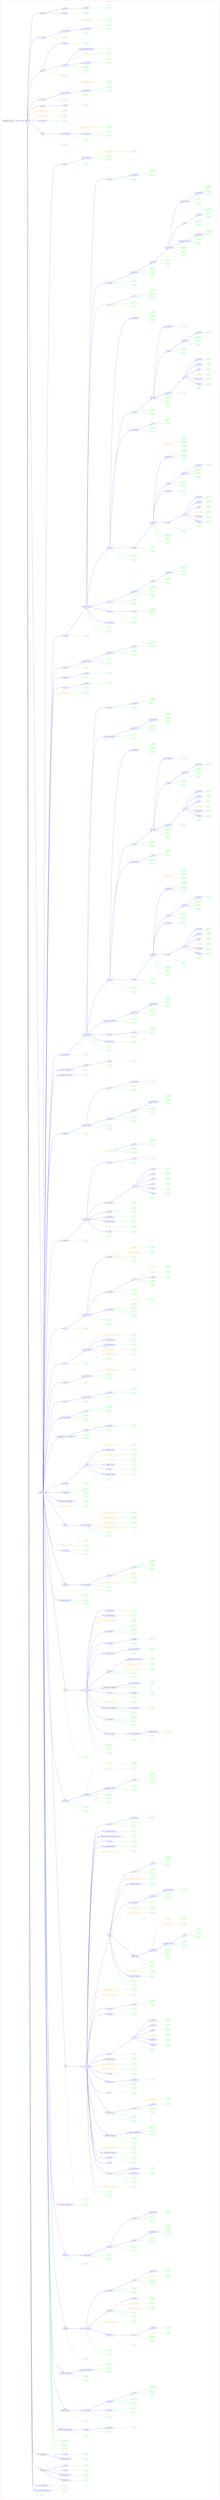 digraph Cloud_Computing_REST_API {
rankdir="LR";
subgraph cluster_0 {
label="OVH - telephony 1.0"
color=violet
fontcolor=violet
subgraph cluster_1 {
label=""
color=white
fontcolor=white
node1 [label="https://api.ovh.com", shape="ellipse", color="black", fontcolor="black"]
node1 -> node2 [color="black", fontcolor="black"]
subgraph cluster_2 {
label=""
color=white
fontcolor=white
node2 [label="/1.0", shape="ellipse", color="black", fontcolor="black"]
node2 -> node3 [color="blue", fontcolor="blue"]
subgraph cluster_3 {
label=""
color=white
fontcolor=white
node3 [label="/telephony", shape="ellipse", color="blue", fontcolor="blue"]
node3 -> node4 [color="green", fontcolor="green"]
subgraph cluster_4 {
label=""
color=white
fontcolor=white
node4 [label="GET", shape="box", color="green", fontcolor="green"]
}
node3 -> node5 [color="blue", fontcolor="blue"]
subgraph cluster_5 {
label=""
color=white
fontcolor=white
node5 [label="/availableDefaultSipDomains", shape="ellipse", color="blue", fontcolor="blue"]
node5 -> node6 [color="green", fontcolor="green"]
subgraph cluster_6 {
label=""
color=white
fontcolor=white
node6 [label="GET", shape="box", color="green", fontcolor="green"]
}
}
node3 -> node7 [color="blue", fontcolor="blue"]
subgraph cluster_7 {
label=""
color=white
fontcolor=white
node7 [label="/currentOrderIds", shape="ellipse", color="blue", fontcolor="blue"]
node7 -> node8 [color="green", fontcolor="green"]
subgraph cluster_8 {
label=""
color=white
fontcolor=white
node8 [label="GET", shape="box", color="green", fontcolor="green"]
}
}
node3 -> node9 [color="black", fontcolor="black"]
subgraph cluster_9 {
label=""
color=white
fontcolor=white
node9 [label="/number", shape="ellipse", color="black", fontcolor="black"]
node9 -> node10 [color="blue", fontcolor="blue"]
subgraph cluster_10 {
label=""
color=white
fontcolor=white
node10 [label="/detailedZones", shape="ellipse", color="blue", fontcolor="blue"]
node10 -> node11 [color="green", fontcolor="green"]
subgraph cluster_11 {
label=""
color=white
fontcolor=white
node11 [label="GET", shape="box", color="green", fontcolor="green"]
}
}
node9 -> node12 [color="blue", fontcolor="blue"]
subgraph cluster_12 {
label=""
color=white
fontcolor=white
node12 [label="/specificNumbers", shape="ellipse", color="blue", fontcolor="blue"]
node12 -> node13 [color="green", fontcolor="green"]
subgraph cluster_13 {
label=""
color=white
fontcolor=white
node13 [label="GET", shape="box", color="green", fontcolor="green"]
}
}
node9 -> node14 [color="blue", fontcolor="blue"]
subgraph cluster_14 {
label=""
color=white
fontcolor=white
node14 [label="/zones", shape="ellipse", color="blue", fontcolor="blue"]
node14 -> node15 [color="green", fontcolor="green"]
subgraph cluster_15 {
label=""
color=white
fontcolor=white
node15 [label="GET", shape="box", color="green", fontcolor="green"]
}
}
node9 -> node16 [color="blue", fontcolor="blue"]
subgraph cluster_16 {
label=""
color=white
fontcolor=white
node16 [label="/ranges", shape="ellipse", color="blue", fontcolor="blue"]
node16 -> node17 [color="green", fontcolor="green"]
subgraph cluster_17 {
label=""
color=white
fontcolor=white
node17 [label="GET", shape="box", color="green", fontcolor="green"]
}
}
}
node3 -> node18 [color="black", fontcolor="black"]
subgraph cluster_18 {
label=""
color=white
fontcolor=white
node18 [label="/directories", shape="ellipse", color="black", fontcolor="black"]
node18 -> node19 [color="blue", fontcolor="blue"]
subgraph cluster_19 {
label=""
color=white
fontcolor=white
node19 [label="/availableZipCodes", shape="ellipse", color="blue", fontcolor="blue"]
node19 -> node20 [color="green", fontcolor="green"]
subgraph cluster_20 {
label=""
color=white
fontcolor=white
node20 [label="GET", shape="box", color="green", fontcolor="green"]
}
}
node18 -> node21 [color="blue", fontcolor="blue"]
subgraph cluster_21 {
label=""
color=white
fontcolor=white
node21 [label="/cities", shape="ellipse", color="blue", fontcolor="blue"]
node21 -> node22 [color="green", fontcolor="green"]
subgraph cluster_22 {
label=""
color=white
fontcolor=white
node22 [label="GET", shape="box", color="green", fontcolor="green"]
}
}
}
node3 -> node23 [color="blue", fontcolor="blue"]
subgraph cluster_23 {
label=""
color=white
fontcolor=white
node23 [label="/{billingAccount}", shape="ellipse", color="blue", fontcolor="blue"]
node23 -> node24 [color="green", fontcolor="green"]
subgraph cluster_24 {
label=""
color=white
fontcolor=white
node24 [label="GET", shape="box", color="green", fontcolor="green"]
}
node23 -> node25 [color="green", fontcolor="green"]
subgraph cluster_25 {
label=""
color=white
fontcolor=white
node25 [label="PUT", shape="box", color="green", fontcolor="green"]
}
node23 -> node26 [color="green", fontcolor="green"]
subgraph cluster_26 {
label=""
color=white
fontcolor=white
node26 [label="DELETE", shape="box", color="green", fontcolor="green"]
}
node23 -> node27 [color="blue", fontcolor="blue"]
subgraph cluster_27 {
label=""
color=white
fontcolor=white
node27 [label="/historyTollfreeConsumption", shape="ellipse", color="blue", fontcolor="blue"]
node27 -> node28 [color="green", fontcolor="green"]
subgraph cluster_28 {
label=""
color=white
fontcolor=white
node28 [label="GET", shape="box", color="green", fontcolor="green"]
}
node27 -> node29 [color="blue", fontcolor="blue"]
subgraph cluster_29 {
label=""
color=white
fontcolor=white
node29 [label="/{date}", shape="ellipse", color="blue", fontcolor="blue"]
node29 -> node30 [color="green", fontcolor="green"]
subgraph cluster_30 {
label=""
color=white
fontcolor=white
node30 [label="GET", shape="box", color="green", fontcolor="green"]
}
node29 -> node31 [color="blue", fontcolor="blue"]
subgraph cluster_31 {
label=""
color=white
fontcolor=white
node31 [label="/document", shape="ellipse", color="blue", fontcolor="blue"]
node31 -> node32 [color="green", fontcolor="green"]
subgraph cluster_32 {
label=""
color=white
fontcolor=white
node32 [label="GET", shape="box", color="green", fontcolor="green"]
}
}
}
}
node23 -> node33 [color="blue", fontcolor="blue"]
subgraph cluster_33 {
label=""
color=white
fontcolor=white
node33 [label="/timeCondition", shape="ellipse", color="blue", fontcolor="blue"]
node33 -> node34 [color="green", fontcolor="green"]
subgraph cluster_34 {
label=""
color=white
fontcolor=white
node34 [label="GET", shape="box", color="green", fontcolor="green"]
}
node33 -> node35 [color="blue", fontcolor="blue"]
subgraph cluster_35 {
label=""
color=white
fontcolor=white
node35 [label="/{serviceName}", shape="ellipse", color="blue", fontcolor="blue"]
node35 -> node36 [color="green", fontcolor="green"]
subgraph cluster_36 {
label=""
color=white
fontcolor=white
node36 [label="GET", shape="box", color="green", fontcolor="green"]
}
node35 -> node37 [color="blue", fontcolor="blue"]
subgraph cluster_37 {
label=""
color=white
fontcolor=white
node37 [label="/options", shape="ellipse", color="blue", fontcolor="blue"]
node37 -> node38 [color="green", fontcolor="green"]
subgraph cluster_38 {
label=""
color=white
fontcolor=white
node38 [label="GET", shape="box", color="green", fontcolor="green"]
}
node37 -> node39 [color="green", fontcolor="green"]
subgraph cluster_39 {
label=""
color=white
fontcolor=white
node39 [label="PUT", shape="box", color="green", fontcolor="green"]
}
}
node35 -> node40 [color="blue", fontcolor="blue"]
subgraph cluster_40 {
label=""
color=white
fontcolor=white
node40 [label="/condition", shape="ellipse", color="blue", fontcolor="blue"]
node40 -> node41 [color="green", fontcolor="green"]
subgraph cluster_41 {
label=""
color=white
fontcolor=white
node41 [label="GET", shape="box", color="green", fontcolor="green"]
}
node40 -> node42 [color="green", fontcolor="green"]
subgraph cluster_42 {
label=""
color=white
fontcolor=white
node42 [label="POST", shape="box", color="green", fontcolor="green"]
}
node40 -> node43 [color="blue", fontcolor="blue"]
subgraph cluster_43 {
label=""
color=white
fontcolor=white
node43 [label="/{id}", shape="ellipse", color="blue", fontcolor="blue"]
node43 -> node44 [color="green", fontcolor="green"]
subgraph cluster_44 {
label=""
color=white
fontcolor=white
node44 [label="GET", shape="box", color="green", fontcolor="green"]
}
node43 -> node45 [color="green", fontcolor="green"]
subgraph cluster_45 {
label=""
color=white
fontcolor=white
node45 [label="PUT", shape="box", color="green", fontcolor="green"]
}
node43 -> node46 [color="green", fontcolor="green"]
subgraph cluster_46 {
label=""
color=white
fontcolor=white
node46 [label="DELETE", shape="box", color="green", fontcolor="green"]
}
}
}
}
}
node23 -> node47 [color="blue", fontcolor="blue"]
subgraph cluster_47 {
label=""
color=white
fontcolor=white
node47 [label="/abbreviatedNumber", shape="ellipse", color="blue", fontcolor="blue"]
node47 -> node48 [color="green", fontcolor="green"]
subgraph cluster_48 {
label=""
color=white
fontcolor=white
node48 [label="GET", shape="box", color="green", fontcolor="green"]
}
node47 -> node49 [color="green", fontcolor="green"]
subgraph cluster_49 {
label=""
color=white
fontcolor=white
node49 [label="POST", shape="box", color="green", fontcolor="green"]
}
node47 -> node50 [color="blue", fontcolor="blue"]
subgraph cluster_50 {
label=""
color=white
fontcolor=white
node50 [label="/{abbreviatedNumber}", shape="ellipse", color="blue", fontcolor="blue"]
node50 -> node51 [color="green", fontcolor="green"]
subgraph cluster_51 {
label=""
color=white
fontcolor=white
node51 [label="GET", shape="box", color="green", fontcolor="green"]
}
node50 -> node52 [color="green", fontcolor="green"]
subgraph cluster_52 {
label=""
color=white
fontcolor=white
node52 [label="PUT", shape="box", color="green", fontcolor="green"]
}
node50 -> node53 [color="green", fontcolor="green"]
subgraph cluster_53 {
label=""
color=white
fontcolor=white
node53 [label="DELETE", shape="box", color="green", fontcolor="green"]
}
}
}
node23 -> node54 [color="blue", fontcolor="blue"]
subgraph cluster_54 {
label=""
color=white
fontcolor=white
node54 [label="/voicemail", shape="ellipse", color="blue", fontcolor="blue"]
node54 -> node55 [color="green", fontcolor="green"]
subgraph cluster_55 {
label=""
color=white
fontcolor=white
node55 [label="GET", shape="box", color="green", fontcolor="green"]
}
node54 -> node56 [color="blue", fontcolor="blue"]
subgraph cluster_56 {
label=""
color=white
fontcolor=white
node56 [label="/{serviceName}", shape="ellipse", color="blue", fontcolor="blue"]
node56 -> node57 [color="green", fontcolor="green"]
subgraph cluster_57 {
label=""
color=white
fontcolor=white
node57 [label="GET", shape="box", color="green", fontcolor="green"]
}
node56 -> node58 [color="green", fontcolor="green"]
subgraph cluster_58 {
label=""
color=white
fontcolor=white
node58 [label="PUT", shape="box", color="green", fontcolor="green"]
}
node56 -> node59 [color="blue", fontcolor="blue"]
subgraph cluster_59 {
label=""
color=white
fontcolor=white
node59 [label="/directories", shape="ellipse", color="blue", fontcolor="blue"]
node59 -> node60 [color="green", fontcolor="green"]
subgraph cluster_60 {
label=""
color=white
fontcolor=white
node60 [label="GET", shape="box", color="green", fontcolor="green"]
}
node59 -> node61 [color="blue", fontcolor="blue"]
subgraph cluster_61 {
label=""
color=white
fontcolor=white
node61 [label="/{id}", shape="ellipse", color="blue", fontcolor="blue"]
node61 -> node62 [color="green", fontcolor="green"]
subgraph cluster_62 {
label=""
color=white
fontcolor=white
node62 [label="GET", shape="box", color="green", fontcolor="green"]
}
node61 -> node63 [color="green", fontcolor="green"]
subgraph cluster_63 {
label=""
color=white
fontcolor=white
node63 [label="DELETE", shape="box", color="green", fontcolor="green"]
}
node61 -> node64 [color="orange", fontcolor="orange"]
subgraph cluster_64 {
label=""
color=white
fontcolor=white
node64 [label="/move", shape="octagon", color="orange", fontcolor="orange"]
node64 -> node65 [color="green", fontcolor="green"]
subgraph cluster_65 {
label=""
color=white
fontcolor=white
node65 [label="POST", shape="box", color="green", fontcolor="green"]
}
}
node61 -> node66 [color="blue", fontcolor="blue"]
subgraph cluster_66 {
label=""
color=white
fontcolor=white
node66 [label="/download", shape="ellipse", color="blue", fontcolor="blue"]
node66 -> node67 [color="green", fontcolor="green"]
subgraph cluster_67 {
label=""
color=white
fontcolor=white
node67 [label="GET", shape="box", color="green", fontcolor="green"]
}
}
}
}
node56 -> node68 [color="orange", fontcolor="orange"]
subgraph cluster_68 {
label=""
color=white
fontcolor=white
node68 [label="/migrateOnNewVersion", shape="octagon", color="orange", fontcolor="orange"]
node68 -> node69 [color="green", fontcolor="green"]
subgraph cluster_69 {
label=""
color=white
fontcolor=white
node69 [label="POST", shape="box", color="green", fontcolor="green"]
}
}
node56 -> node70 [color="blue", fontcolor="blue"]
subgraph cluster_70 {
label=""
color=white
fontcolor=white
node70 [label="/settings", shape="ellipse", color="blue", fontcolor="blue"]
node70 -> node71 [color="green", fontcolor="green"]
subgraph cluster_71 {
label=""
color=white
fontcolor=white
node71 [label="GET", shape="box", color="green", fontcolor="green"]
}
node70 -> node72 [color="green", fontcolor="green"]
subgraph cluster_72 {
label=""
color=white
fontcolor=white
node72 [label="PUT", shape="box", color="green", fontcolor="green"]
}
node70 -> node73 [color="orange", fontcolor="orange"]
subgraph cluster_73 {
label=""
color=white
fontcolor=white
node73 [label="/changeRouting", shape="octagon", color="orange", fontcolor="orange"]
node73 -> node74 [color="green", fontcolor="green"]
subgraph cluster_74 {
label=""
color=white
fontcolor=white
node74 [label="POST", shape="box", color="green", fontcolor="green"]
}
}
node70 -> node75 [color="orange", fontcolor="orange"]
subgraph cluster_75 {
label=""
color=white
fontcolor=white
node75 [label="/changePassword", shape="octagon", color="orange", fontcolor="orange"]
node75 -> node76 [color="green", fontcolor="green"]
subgraph cluster_76 {
label=""
color=white
fontcolor=white
node76 [label="POST", shape="box", color="green", fontcolor="green"]
}
}
node70 -> node77 [color="blue", fontcolor="blue"]
subgraph cluster_77 {
label=""
color=white
fontcolor=white
node77 [label="/routing", shape="ellipse", color="blue", fontcolor="blue"]
node77 -> node78 [color="green", fontcolor="green"]
subgraph cluster_78 {
label=""
color=white
fontcolor=white
node78 [label="GET", shape="box", color="green", fontcolor="green"]
}
}
}
node56 -> node79 [color="blue", fontcolor="blue"]
subgraph cluster_79 {
label=""
color=white
fontcolor=white
node79 [label="/greetings", shape="ellipse", color="blue", fontcolor="blue"]
node79 -> node80 [color="green", fontcolor="green"]
subgraph cluster_80 {
label=""
color=white
fontcolor=white
node80 [label="GET", shape="box", color="green", fontcolor="green"]
}
node79 -> node81 [color="green", fontcolor="green"]
subgraph cluster_81 {
label=""
color=white
fontcolor=white
node81 [label="POST", shape="box", color="green", fontcolor="green"]
}
node79 -> node82 [color="blue", fontcolor="blue"]
subgraph cluster_82 {
label=""
color=white
fontcolor=white
node82 [label="/{id}", shape="ellipse", color="blue", fontcolor="blue"]
node82 -> node83 [color="green", fontcolor="green"]
subgraph cluster_83 {
label=""
color=white
fontcolor=white
node83 [label="GET", shape="box", color="green", fontcolor="green"]
}
node82 -> node84 [color="green", fontcolor="green"]
subgraph cluster_84 {
label=""
color=white
fontcolor=white
node84 [label="DELETE", shape="box", color="green", fontcolor="green"]
}
node82 -> node85 [color="orange", fontcolor="orange"]
subgraph cluster_85 {
label=""
color=white
fontcolor=white
node85 [label="/move", shape="octagon", color="orange", fontcolor="orange"]
node85 -> node86 [color="green", fontcolor="green"]
subgraph cluster_86 {
label=""
color=white
fontcolor=white
node86 [label="POST", shape="box", color="green", fontcolor="green"]
}
}
node82 -> node87 [color="blue", fontcolor="blue"]
subgraph cluster_87 {
label=""
color=white
fontcolor=white
node87 [label="/download", shape="ellipse", color="blue", fontcolor="blue"]
node87 -> node88 [color="green", fontcolor="green"]
subgraph cluster_88 {
label=""
color=white
fontcolor=white
node88 [label="GET", shape="box", color="green", fontcolor="green"]
}
}
}
}
}
}
node23 -> node89 [color="blue", fontcolor="blue"]
subgraph cluster_89 {
label=""
color=white
fontcolor=white
node89 [label="/easyPabx", shape="ellipse", color="blue", fontcolor="blue"]
node89 -> node90 [color="green", fontcolor="green"]
subgraph cluster_90 {
label=""
color=white
fontcolor=white
node90 [label="GET", shape="box", color="green", fontcolor="green"]
}
node89 -> node91 [color="blue", fontcolor="blue"]
subgraph cluster_91 {
label=""
color=white
fontcolor=white
node91 [label="/{serviceName}", shape="ellipse", color="blue", fontcolor="blue"]
node91 -> node92 [color="green", fontcolor="green"]
subgraph cluster_92 {
label=""
color=white
fontcolor=white
node92 [label="GET", shape="box", color="green", fontcolor="green"]
}
node91 -> node93 [color="green", fontcolor="green"]
subgraph cluster_93 {
label=""
color=white
fontcolor=white
node93 [label="PUT", shape="box", color="green", fontcolor="green"]
}
node91 -> node94 [color="blue", fontcolor="blue"]
subgraph cluster_94 {
label=""
color=white
fontcolor=white
node94 [label="/hunting", shape="ellipse", color="blue", fontcolor="blue"]
node94 -> node95 [color="green", fontcolor="green"]
subgraph cluster_95 {
label=""
color=white
fontcolor=white
node95 [label="GET", shape="box", color="green", fontcolor="green"]
}
node94 -> node96 [color="green", fontcolor="green"]
subgraph cluster_96 {
label=""
color=white
fontcolor=white
node96 [label="PUT", shape="box", color="green", fontcolor="green"]
}
node94 -> node97 [color="blue", fontcolor="blue"]
subgraph cluster_97 {
label=""
color=white
fontcolor=white
node97 [label="/agent", shape="ellipse", color="blue", fontcolor="blue"]
node97 -> node98 [color="green", fontcolor="green"]
subgraph cluster_98 {
label=""
color=white
fontcolor=white
node98 [label="GET", shape="box", color="green", fontcolor="green"]
}
node97 -> node99 [color="green", fontcolor="green"]
subgraph cluster_99 {
label=""
color=white
fontcolor=white
node99 [label="POST", shape="box", color="green", fontcolor="green"]
}
node97 -> node100 [color="blue", fontcolor="blue"]
subgraph cluster_100 {
label=""
color=white
fontcolor=white
node100 [label="/{agentNumber}", shape="ellipse", color="blue", fontcolor="blue"]
node100 -> node101 [color="green", fontcolor="green"]
subgraph cluster_101 {
label=""
color=white
fontcolor=white
node101 [label="GET", shape="box", color="green", fontcolor="green"]
}
node100 -> node102 [color="green", fontcolor="green"]
subgraph cluster_102 {
label=""
color=white
fontcolor=white
node102 [label="PUT", shape="box", color="green", fontcolor="green"]
}
node100 -> node103 [color="green", fontcolor="green"]
subgraph cluster_103 {
label=""
color=white
fontcolor=white
node103 [label="DELETE", shape="box", color="green", fontcolor="green"]
}
}
}
node94 -> node104 [color="blue", fontcolor="blue"]
subgraph cluster_104 {
label=""
color=white
fontcolor=white
node104 [label="/tones", shape="ellipse", color="blue", fontcolor="blue"]
node104 -> node105 [color="green", fontcolor="green"]
subgraph cluster_105 {
label=""
color=white
fontcolor=white
node105 [label="GET", shape="box", color="green", fontcolor="green"]
}
node104 -> node106 [color="green", fontcolor="green"]
subgraph cluster_106 {
label=""
color=white
fontcolor=white
node106 [label="PUT", shape="box", color="green", fontcolor="green"]
}
node104 -> node107 [color="blue", fontcolor="blue"]
subgraph cluster_107 {
label=""
color=white
fontcolor=white
node107 [label="/toneUpload", shape="ellipse", color="blue", fontcolor="blue"]
node107 -> node108 [color="green", fontcolor="green"]
subgraph cluster_108 {
label=""
color=white
fontcolor=white
node108 [label="POST", shape="box", color="green", fontcolor="green"]
}
}
}
}
}
}
node23 -> node109 [color="blue", fontcolor="blue"]
subgraph cluster_109 {
label=""
color=white
fontcolor=white
node109 [label="/amountSecurityDeposit", shape="ellipse", color="blue", fontcolor="blue"]
node109 -> node110 [color="green", fontcolor="green"]
subgraph cluster_110 {
label=""
color=white
fontcolor=white
node110 [label="GET", shape="box", color="green", fontcolor="green"]
}
}
node23 -> node111 [color="blue", fontcolor="blue"]
subgraph cluster_111 {
label=""
color=white
fontcolor=white
node111 [label="/line", shape="ellipse", color="blue", fontcolor="blue"]
node111 -> node112 [color="green", fontcolor="green"]
subgraph cluster_112 {
label=""
color=white
fontcolor=white
node112 [label="GET", shape="box", color="green", fontcolor="green"]
}
node111 -> node113 [color="blue", fontcolor="blue"]
subgraph cluster_113 {
label=""
color=white
fontcolor=white
node113 [label="/{serviceName}", shape="ellipse", color="blue", fontcolor="blue"]
node113 -> node114 [color="green", fontcolor="green"]
subgraph cluster_114 {
label=""
color=white
fontcolor=white
node114 [label="GET", shape="box", color="green", fontcolor="green"]
}
node113 -> node115 [color="green", fontcolor="green"]
subgraph cluster_115 {
label=""
color=white
fontcolor=white
node115 [label="PUT", shape="box", color="green", fontcolor="green"]
}
node113 -> node116 [color="orange", fontcolor="orange"]
subgraph cluster_116 {
label=""
color=white
fontcolor=white
node116 [label="/removeSimultaneousLines", shape="octagon", color="orange", fontcolor="orange"]
node116 -> node117 [color="green", fontcolor="green"]
subgraph cluster_117 {
label=""
color=white
fontcolor=white
node117 [label="POST", shape="box", color="green", fontcolor="green"]
}
}
node113 -> node118 [color="blue", fontcolor="blue"]
subgraph cluster_118 {
label=""
color=white
fontcolor=white
node118 [label="/options", shape="ellipse", color="blue", fontcolor="blue"]
node118 -> node119 [color="green", fontcolor="green"]
subgraph cluster_119 {
label=""
color=white
fontcolor=white
node119 [label="GET", shape="box", color="green", fontcolor="green"]
}
node118 -> node120 [color="green", fontcolor="green"]
subgraph cluster_120 {
label=""
color=white
fontcolor=white
node120 [label="PUT", shape="box", color="green", fontcolor="green"]
}
node118 -> node121 [color="blue", fontcolor="blue"]
subgraph cluster_121 {
label=""
color=white
fontcolor=white
node121 [label="/defaultCodecs", shape="ellipse", color="blue", fontcolor="blue"]
node121 -> node122 [color="green", fontcolor="green"]
subgraph cluster_122 {
label=""
color=white
fontcolor=white
node122 [label="GET", shape="box", color="green", fontcolor="green"]
}
}
node118 -> node123 [color="blue", fontcolor="blue"]
subgraph cluster_123 {
label=""
color=white
fontcolor=white
node123 [label="/availableCodecs", shape="ellipse", color="blue", fontcolor="blue"]
node123 -> node124 [color="green", fontcolor="green"]
subgraph cluster_124 {
label=""
color=white
fontcolor=white
node124 [label="GET", shape="box", color="green", fontcolor="green"]
}
}
}
node113 -> node125 [color="blue", fontcolor="blue"]
subgraph cluster_125 {
label=""
color=white
fontcolor=white
node125 [label="/offer", shape="ellipse", color="blue", fontcolor="blue"]
node125 -> node126 [color="green", fontcolor="green"]
subgraph cluster_126 {
label=""
color=white
fontcolor=white
node126 [label="GET", shape="box", color="green", fontcolor="green"]
}
}
node113 -> node127 [color="blue", fontcolor="blue"]
subgraph cluster_127 {
label=""
color=white
fontcolor=white
node127 [label="/statistics", shape="ellipse", color="blue", fontcolor="blue"]
node127 -> node128 [color="green", fontcolor="green"]
subgraph cluster_128 {
label=""
color=white
fontcolor=white
node128 [label="GET", shape="box", color="green", fontcolor="green"]
}
}
node113 -> node129 [color="blue", fontcolor="blue"]
subgraph cluster_129 {
label=""
color=white
fontcolor=white
node129 [label="/phoneCanBeAssociable", shape="ellipse", color="blue", fontcolor="blue"]
node129 -> node130 [color="green", fontcolor="green"]
subgraph cluster_130 {
label=""
color=white
fontcolor=white
node130 [label="GET", shape="box", color="green", fontcolor="green"]
}
}
node113 -> node131 [color="orange", fontcolor="orange"]
subgraph cluster_131 {
label=""
color=white
fontcolor=white
node131 [label="/listAssociablePhones", shape="octagon", color="orange", fontcolor="orange"]
node131 -> node132 [color="green", fontcolor="green"]
subgraph cluster_132 {
label=""
color=white
fontcolor=white
node132 [label="GET", shape="box", color="green", fontcolor="green"]
}
}
node113 -> node133 [color="blue", fontcolor="blue"]
subgraph cluster_133 {
label=""
color=white
fontcolor=white
node133 [label="/abbreviatedNumber", shape="ellipse", color="blue", fontcolor="blue"]
node133 -> node134 [color="green", fontcolor="green"]
subgraph cluster_134 {
label=""
color=white
fontcolor=white
node134 [label="GET", shape="box", color="green", fontcolor="green"]
}
node133 -> node135 [color="green", fontcolor="green"]
subgraph cluster_135 {
label=""
color=white
fontcolor=white
node135 [label="POST", shape="box", color="green", fontcolor="green"]
}
node133 -> node136 [color="blue", fontcolor="blue"]
subgraph cluster_136 {
label=""
color=white
fontcolor=white
node136 [label="/{abbreviatedNumber}", shape="ellipse", color="blue", fontcolor="blue"]
node136 -> node137 [color="green", fontcolor="green"]
subgraph cluster_137 {
label=""
color=white
fontcolor=white
node137 [label="GET", shape="box", color="green", fontcolor="green"]
}
node136 -> node138 [color="green", fontcolor="green"]
subgraph cluster_138 {
label=""
color=white
fontcolor=white
node138 [label="PUT", shape="box", color="green", fontcolor="green"]
}
node136 -> node139 [color="green", fontcolor="green"]
subgraph cluster_139 {
label=""
color=white
fontcolor=white
node139 [label="DELETE", shape="box", color="green", fontcolor="green"]
}
}
}
node113 -> node140 [color="blue", fontcolor="blue"]
subgraph cluster_140 {
label=""
color=white
fontcolor=white
node140 [label="/click2CallUser", shape="ellipse", color="blue", fontcolor="blue"]
node140 -> node141 [color="green", fontcolor="green"]
subgraph cluster_141 {
label=""
color=white
fontcolor=white
node141 [label="GET", shape="box", color="green", fontcolor="green"]
}
node140 -> node142 [color="green", fontcolor="green"]
subgraph cluster_142 {
label=""
color=white
fontcolor=white
node142 [label="POST", shape="box", color="green", fontcolor="green"]
}
node140 -> node143 [color="blue", fontcolor="blue"]
subgraph cluster_143 {
label=""
color=white
fontcolor=white
node143 [label="/{id}", shape="ellipse", color="blue", fontcolor="blue"]
node143 -> node144 [color="green", fontcolor="green"]
subgraph cluster_144 {
label=""
color=white
fontcolor=white
node144 [label="GET", shape="box", color="green", fontcolor="green"]
}
node143 -> node145 [color="green", fontcolor="green"]
subgraph cluster_145 {
label=""
color=white
fontcolor=white
node145 [label="DELETE", shape="box", color="green", fontcolor="green"]
}
node143 -> node146 [color="blue", fontcolor="blue"]
subgraph cluster_146 {
label=""
color=white
fontcolor=white
node146 [label="/click2Call", shape="ellipse", color="blue", fontcolor="blue"]
node146 -> node147 [color="green", fontcolor="green"]
subgraph cluster_147 {
label=""
color=white
fontcolor=white
node147 [label="POST", shape="box", color="green", fontcolor="green"]
}
}
node143 -> node148 [color="orange", fontcolor="orange"]
subgraph cluster_148 {
label=""
color=white
fontcolor=white
node148 [label="/changePassword", shape="octagon", color="orange", fontcolor="orange"]
node148 -> node149 [color="green", fontcolor="green"]
subgraph cluster_149 {
label=""
color=white
fontcolor=white
node149 [label="POST", shape="box", color="green", fontcolor="green"]
}
}
}
}
node113 -> node150 [color="blue", fontcolor="blue"]
subgraph cluster_150 {
label=""
color=white
fontcolor=white
node150 [label="/ips", shape="ellipse", color="blue", fontcolor="blue"]
node150 -> node151 [color="green", fontcolor="green"]
subgraph cluster_151 {
label=""
color=white
fontcolor=white
node151 [label="GET", shape="box", color="green", fontcolor="green"]
}
}
node113 -> node152 [color="blue", fontcolor="blue"]
subgraph cluster_152 {
label=""
color=white
fontcolor=white
node152 [label="/automaticCall", shape="ellipse", color="blue", fontcolor="blue"]
node152 -> node153 [color="green", fontcolor="green"]
subgraph cluster_153 {
label=""
color=white
fontcolor=white
node153 [label="GET", shape="box", color="green", fontcolor="green"]
}
node152 -> node154 [color="green", fontcolor="green"]
subgraph cluster_154 {
label=""
color=white
fontcolor=white
node154 [label="POST", shape="box", color="green", fontcolor="green"]
}
node152 -> node155 [color="blue", fontcolor="blue"]
subgraph cluster_155 {
label=""
color=white
fontcolor=white
node155 [label="/{identifier}", shape="ellipse", color="blue", fontcolor="blue"]
node155 -> node156 [color="green", fontcolor="green"]
subgraph cluster_156 {
label=""
color=white
fontcolor=white
node156 [label="GET", shape="box", color="green", fontcolor="green"]
}
}
}
node113 -> node157 [color="blue", fontcolor="blue"]
subgraph cluster_157 {
label=""
color=white
fontcolor=white
node157 [label="/unblock", shape="ellipse", color="blue", fontcolor="blue"]
node157 -> node158 [color="green", fontcolor="green"]
subgraph cluster_158 {
label=""
color=white
fontcolor=white
node158 [label="POST", shape="box", color="green", fontcolor="green"]
}
}
node113 -> node159 [color="orange", fontcolor="orange"]
subgraph cluster_159 {
label=""
color=white
fontcolor=white
node159 [label="/associateDevice", shape="octagon", color="orange", fontcolor="orange"]
node159 -> node160 [color="green", fontcolor="green"]
subgraph cluster_160 {
label=""
color=white
fontcolor=white
node160 [label="POST", shape="box", color="green", fontcolor="green"]
}
}
node113 -> node161 [color="orange", fontcolor="orange"]
subgraph cluster_161 {
label=""
color=white
fontcolor=white
node161 [label="/cancelConvertToNumber", shape="octagon", color="orange", fontcolor="orange"]
node161 -> node162 [color="green", fontcolor="green"]
subgraph cluster_162 {
label=""
color=white
fontcolor=white
node162 [label="POST", shape="box", color="green", fontcolor="green"]
}
}
node113 -> node163 [color="blue", fontcolor="blue"]
subgraph cluster_163 {
label=""
color=white
fontcolor=white
node163 [label="/lastRegistrations", shape="ellipse", color="blue", fontcolor="blue"]
node163 -> node164 [color="green", fontcolor="green"]
subgraph cluster_164 {
label=""
color=white
fontcolor=white
node164 [label="GET", shape="box", color="green", fontcolor="green"]
}
}
node113 -> node165 [color="blue", fontcolor="blue"]
subgraph cluster_165 {
label=""
color=white
fontcolor=white
node165 [label="/calls", shape="ellipse", color="blue", fontcolor="blue"]
node165 -> node166 [color="green", fontcolor="green"]
subgraph cluster_166 {
label=""
color=white
fontcolor=white
node166 [label="GET", shape="box", color="green", fontcolor="green"]
}
node165 -> node167 [color="blue", fontcolor="blue"]
subgraph cluster_167 {
label=""
color=white
fontcolor=white
node167 [label="/{id}", shape="ellipse", color="blue", fontcolor="blue"]
node167 -> node168 [color="green", fontcolor="green"]
subgraph cluster_168 {
label=""
color=white
fontcolor=white
node168 [label="GET", shape="box", color="green", fontcolor="green"]
}
node167 -> node169 [color="blue", fontcolor="blue"]
subgraph cluster_169 {
label=""
color=white
fontcolor=white
node169 [label="/hangup", shape="ellipse", color="blue", fontcolor="blue"]
node169 -> node170 [color="green", fontcolor="green"]
subgraph cluster_170 {
label=""
color=white
fontcolor=white
node170 [label="POST", shape="box", color="green", fontcolor="green"]
}
}
node167 -> node171 [color="blue", fontcolor="blue"]
subgraph cluster_171 {
label=""
color=white
fontcolor=white
node171 [label="/eavesdrop", shape="ellipse", color="blue", fontcolor="blue"]
node171 -> node172 [color="green", fontcolor="green"]
subgraph cluster_172 {
label=""
color=white
fontcolor=white
node172 [label="POST", shape="box", color="green", fontcolor="green"]
}
}
node167 -> node173 [color="orange", fontcolor="orange"]
subgraph cluster_173 {
label=""
color=white
fontcolor=white
node173 [label="/transfer", shape="octagon", color="orange", fontcolor="orange"]
node173 -> node174 [color="green", fontcolor="green"]
subgraph cluster_174 {
label=""
color=white
fontcolor=white
node174 [label="POST", shape="box", color="green", fontcolor="green"]
}
}
node167 -> node175 [color="blue", fontcolor="blue"]
subgraph cluster_175 {
label=""
color=white
fontcolor=white
node175 [label="/hold", shape="ellipse", color="blue", fontcolor="blue"]
node175 -> node176 [color="green", fontcolor="green"]
subgraph cluster_176 {
label=""
color=white
fontcolor=white
node176 [label="POST", shape="box", color="green", fontcolor="green"]
}
}
node167 -> node177 [color="blue", fontcolor="blue"]
subgraph cluster_177 {
label=""
color=white
fontcolor=white
node177 [label="/whisper", shape="ellipse", color="blue", fontcolor="blue"]
node177 -> node178 [color="green", fontcolor="green"]
subgraph cluster_178 {
label=""
color=white
fontcolor=white
node178 [label="POST", shape="box", color="green", fontcolor="green"]
}
}
node167 -> node179 [color="blue", fontcolor="blue"]
subgraph cluster_179 {
label=""
color=white
fontcolor=white
node179 [label="/intercept", shape="ellipse", color="blue", fontcolor="blue"]
node179 -> node180 [color="green", fontcolor="green"]
subgraph cluster_180 {
label=""
color=white
fontcolor=white
node180 [label="POST", shape="box", color="green", fontcolor="green"]
}
}
}
}
node113 -> node181 [color="blue", fontcolor="blue"]
subgraph cluster_181 {
label=""
color=white
fontcolor=white
node181 [label="/click2Call", shape="ellipse", color="blue", fontcolor="blue"]
node181 -> node182 [color="green", fontcolor="green"]
subgraph cluster_182 {
label=""
color=white
fontcolor=white
node182 [label="POST", shape="box", color="green", fontcolor="green"]
}
}
node113 -> node183 [color="blue", fontcolor="blue"]
subgraph cluster_183 {
label=""
color=white
fontcolor=white
node183 [label="/records", shape="ellipse", color="blue", fontcolor="blue"]
node183 -> node184 [color="green", fontcolor="green"]
subgraph cluster_184 {
label=""
color=white
fontcolor=white
node184 [label="GET", shape="box", color="green", fontcolor="green"]
}
node183 -> node185 [color="blue", fontcolor="blue"]
subgraph cluster_185 {
label=""
color=white
fontcolor=white
node185 [label="/{id}", shape="ellipse", color="blue", fontcolor="blue"]
node185 -> node186 [color="green", fontcolor="green"]
subgraph cluster_186 {
label=""
color=white
fontcolor=white
node186 [label="GET", shape="box", color="green", fontcolor="green"]
}
node185 -> node187 [color="green", fontcolor="green"]
subgraph cluster_187 {
label=""
color=white
fontcolor=white
node187 [label="DELETE", shape="box", color="green", fontcolor="green"]
}
}
}
node113 -> node188 [color="orange", fontcolor="orange"]
subgraph cluster_188 {
label=""
color=white
fontcolor=white
node188 [label="/convertToNumber", shape="octagon", color="orange", fontcolor="orange"]
node188 -> node189 [color="green", fontcolor="green"]
subgraph cluster_189 {
label=""
color=white
fontcolor=white
node189 [label="POST", shape="box", color="green", fontcolor="green"]
}
}
node113 -> node190 [color="orange", fontcolor="orange"]
subgraph cluster_190 {
label=""
color=white
fontcolor=white
node190 [label="/changePassword", shape="octagon", color="orange", fontcolor="orange"]
node190 -> node191 [color="green", fontcolor="green"]
subgraph cluster_191 {
label=""
color=white
fontcolor=white
node191 [label="POST", shape="box", color="green", fontcolor="green"]
}
}
node113 -> node192 [color="blue", fontcolor="blue"]
subgraph cluster_192 {
label=""
color=white
fontcolor=white
node192 [label="/phone", shape="ellipse", color="blue", fontcolor="blue"]
node192 -> node193 [color="green", fontcolor="green"]
subgraph cluster_193 {
label=""
color=white
fontcolor=white
node193 [label="GET", shape="box", color="green", fontcolor="green"]
}
node192 -> node194 [color="green", fontcolor="green"]
subgraph cluster_194 {
label=""
color=white
fontcolor=white
node194 [label="PUT", shape="box", color="green", fontcolor="green"]
}
node192 -> node195 [color="blue", fontcolor="blue"]
subgraph cluster_195 {
label=""
color=white
fontcolor=white
node195 [label="/supportsPhonebook", shape="ellipse", color="blue", fontcolor="blue"]
node195 -> node196 [color="green", fontcolor="green"]
subgraph cluster_196 {
label=""
color=white
fontcolor=white
node196 [label="GET", shape="box", color="green", fontcolor="green"]
}
}
node192 -> node197 [color="orange", fontcolor="orange"]
subgraph cluster_197 {
label=""
color=white
fontcolor=white
node197 [label="/reboot", shape="octagon", color="orange", fontcolor="orange"]
node197 -> node198 [color="green", fontcolor="green"]
subgraph cluster_198 {
label=""
color=white
fontcolor=white
node198 [label="POST", shape="box", color="green", fontcolor="green"]
}
}
node192 -> node199 [color="blue", fontcolor="blue"]
subgraph cluster_199 {
label=""
color=white
fontcolor=white
node199 [label="/phonebook", shape="ellipse", color="blue", fontcolor="blue"]
node199 -> node200 [color="green", fontcolor="green"]
subgraph cluster_200 {
label=""
color=white
fontcolor=white
node200 [label="GET", shape="box", color="green", fontcolor="green"]
}
node199 -> node201 [color="green", fontcolor="green"]
subgraph cluster_201 {
label=""
color=white
fontcolor=white
node201 [label="POST", shape="box", color="green", fontcolor="green"]
}
node199 -> node202 [color="blue", fontcolor="blue"]
subgraph cluster_202 {
label=""
color=white
fontcolor=white
node202 [label="/{bookKey}", shape="ellipse", color="blue", fontcolor="blue"]
node202 -> node203 [color="green", fontcolor="green"]
subgraph cluster_203 {
label=""
color=white
fontcolor=white
node203 [label="GET", shape="box", color="green", fontcolor="green"]
}
node202 -> node204 [color="green", fontcolor="green"]
subgraph cluster_204 {
label=""
color=white
fontcolor=white
node204 [label="PUT", shape="box", color="green", fontcolor="green"]
}
node202 -> node205 [color="green", fontcolor="green"]
subgraph cluster_205 {
label=""
color=white
fontcolor=white
node205 [label="DELETE", shape="box", color="green", fontcolor="green"]
}
node202 -> node206 [color="blue", fontcolor="blue"]
subgraph cluster_206 {
label=""
color=white
fontcolor=white
node206 [label="/phonebookContact", shape="ellipse", color="blue", fontcolor="blue"]
node206 -> node207 [color="green", fontcolor="green"]
subgraph cluster_207 {
label=""
color=white
fontcolor=white
node207 [label="GET", shape="box", color="green", fontcolor="green"]
}
node206 -> node208 [color="green", fontcolor="green"]
subgraph cluster_208 {
label=""
color=white
fontcolor=white
node208 [label="POST", shape="box", color="green", fontcolor="green"]
}
node206 -> node209 [color="blue", fontcolor="blue"]
subgraph cluster_209 {
label=""
color=white
fontcolor=white
node209 [label="/{id}", shape="ellipse", color="blue", fontcolor="blue"]
node209 -> node210 [color="green", fontcolor="green"]
subgraph cluster_210 {
label=""
color=white
fontcolor=white
node210 [label="GET", shape="box", color="green", fontcolor="green"]
}
node209 -> node211 [color="green", fontcolor="green"]
subgraph cluster_211 {
label=""
color=white
fontcolor=white
node211 [label="PUT", shape="box", color="green", fontcolor="green"]
}
node209 -> node212 [color="green", fontcolor="green"]
subgraph cluster_212 {
label=""
color=white
fontcolor=white
node212 [label="DELETE", shape="box", color="green", fontcolor="green"]
}
}
}
node202 -> node213 [color="orange", fontcolor="orange"]
subgraph cluster_213 {
label=""
color=white
fontcolor=white
node213 [label="/export", shape="octagon", color="orange", fontcolor="orange"]
node213 -> node214 [color="green", fontcolor="green"]
subgraph cluster_214 {
label=""
color=white
fontcolor=white
node214 [label="GET", shape="box", color="green", fontcolor="green"]
}
}
node202 -> node215 [color="orange", fontcolor="orange"]
subgraph cluster_215 {
label=""
color=white
fontcolor=white
node215 [label="/import", shape="octagon", color="orange", fontcolor="orange"]
node215 -> node216 [color="green", fontcolor="green"]
subgraph cluster_216 {
label=""
color=white
fontcolor=white
node216 [label="POST", shape="box", color="green", fontcolor="green"]
}
}
}
}
node192 -> node217 [color="orange", fontcolor="orange"]
subgraph cluster_217 {
label=""
color=white
fontcolor=white
node217 [label="/resetConfig", shape="octagon", color="orange", fontcolor="orange"]
node217 -> node218 [color="green", fontcolor="green"]
subgraph cluster_218 {
label=""
color=white
fontcolor=white
node218 [label="POST", shape="box", color="green", fontcolor="green"]
}
}
node192 -> node219 [color="orange", fontcolor="orange"]
subgraph cluster_219 {
label=""
color=white
fontcolor=white
node219 [label="/refreshScreen", shape="octagon", color="orange", fontcolor="orange"]
node219 -> node220 [color="green", fontcolor="green"]
subgraph cluster_220 {
label=""
color=white
fontcolor=white
node220 [label="POST", shape="box", color="green", fontcolor="green"]
}
}
node192 -> node221 [color="blue", fontcolor="blue"]
subgraph cluster_221 {
label=""
color=white
fontcolor=white
node221 [label="/functionKey", shape="ellipse", color="blue", fontcolor="blue"]
node221 -> node222 [color="green", fontcolor="green"]
subgraph cluster_222 {
label=""
color=white
fontcolor=white
node222 [label="GET", shape="box", color="green", fontcolor="green"]
}
node221 -> node223 [color="blue", fontcolor="blue"]
subgraph cluster_223 {
label=""
color=white
fontcolor=white
node223 [label="/{keyNum}", shape="ellipse", color="blue", fontcolor="blue"]
node223 -> node224 [color="green", fontcolor="green"]
subgraph cluster_224 {
label=""
color=white
fontcolor=white
node224 [label="GET", shape="box", color="green", fontcolor="green"]
}
node223 -> node225 [color="green", fontcolor="green"]
subgraph cluster_225 {
label=""
color=white
fontcolor=white
node225 [label="PUT", shape="box", color="green", fontcolor="green"]
}
node223 -> node226 [color="blue", fontcolor="blue"]
subgraph cluster_226 {
label=""
color=white
fontcolor=white
node226 [label="/availableFunction", shape="ellipse", color="blue", fontcolor="blue"]
node226 -> node227 [color="green", fontcolor="green"]
subgraph cluster_227 {
label=""
color=white
fontcolor=white
node227 [label="GET", shape="box", color="green", fontcolor="green"]
}
}
}
}
node192 -> node228 [color="blue", fontcolor="blue"]
subgraph cluster_228 {
label=""
color=white
fontcolor=white
node228 [label="/merchandiseAvailable", shape="ellipse", color="blue", fontcolor="blue"]
node228 -> node229 [color="green", fontcolor="green"]
subgraph cluster_229 {
label=""
color=white
fontcolor=white
node229 [label="GET", shape="box", color="green", fontcolor="green"]
}
}
node192 -> node230 [color="orange", fontcolor="orange"]
subgraph cluster_230 {
label=""
color=white
fontcolor=white
node230 [label="/changePhoneConfiguration", shape="octagon", color="orange", fontcolor="orange"]
node230 -> node231 [color="green", fontcolor="green"]
subgraph cluster_231 {
label=""
color=white
fontcolor=white
node231 [label="POST", shape="box", color="green", fontcolor="green"]
}
}
node192 -> node232 [color="blue", fontcolor="blue"]
subgraph cluster_232 {
label=""
color=white
fontcolor=white
node232 [label="/rma", shape="ellipse", color="blue", fontcolor="blue"]
node232 -> node233 [color="green", fontcolor="green"]
subgraph cluster_233 {
label=""
color=white
fontcolor=white
node233 [label="GET", shape="box", color="green", fontcolor="green"]
}
node232 -> node234 [color="green", fontcolor="green"]
subgraph cluster_234 {
label=""
color=white
fontcolor=white
node234 [label="POST", shape="box", color="green", fontcolor="green"]
}
node232 -> node235 [color="blue", fontcolor="blue"]
subgraph cluster_235 {
label=""
color=white
fontcolor=white
node235 [label="/{id}", shape="ellipse", color="blue", fontcolor="blue"]
node235 -> node236 [color="green", fontcolor="green"]
subgraph cluster_236 {
label=""
color=white
fontcolor=white
node236 [label="GET", shape="box", color="green", fontcolor="green"]
}
node235 -> node237 [color="green", fontcolor="green"]
subgraph cluster_237 {
label=""
color=white
fontcolor=white
node237 [label="PUT", shape="box", color="green", fontcolor="green"]
}
node235 -> node238 [color="green", fontcolor="green"]
subgraph cluster_238 {
label=""
color=white
fontcolor=white
node238 [label="DELETE", shape="box", color="green", fontcolor="green"]
}
}
}
}
node113 -> node239 [color="orange", fontcolor="orange"]
subgraph cluster_239 {
label=""
color=white
fontcolor=white
node239 [label="/dissociateDevice", shape="octagon", color="orange", fontcolor="orange"]
node239 -> node240 [color="green", fontcolor="green"]
subgraph cluster_240 {
label=""
color=white
fontcolor=white
node240 [label="POST", shape="box", color="green", fontcolor="green"]
}
}
node113 -> node241 [color="blue", fontcolor="blue"]
subgraph cluster_241 {
label=""
color=white
fontcolor=white
node241 [label="/availableSipDomains", shape="ellipse", color="blue", fontcolor="blue"]
node241 -> node242 [color="green", fontcolor="green"]
subgraph cluster_242 {
label=""
color=white
fontcolor=white
node242 [label="GET", shape="box", color="green", fontcolor="green"]
}
}
node113 -> node243 [color="blue", fontcolor="blue"]
subgraph cluster_243 {
label=""
color=white
fontcolor=white
node243 [label="/block", shape="ellipse", color="blue", fontcolor="blue"]
node243 -> node244 [color="green", fontcolor="green"]
subgraph cluster_244 {
label=""
color=white
fontcolor=white
node244 [label="POST", shape="box", color="green", fontcolor="green"]
}
}
node113 -> node245 [color="blue", fontcolor="blue"]
subgraph cluster_245 {
label=""
color=white
fontcolor=white
node245 [label="/maximumAvailableSimultaneousLines", shape="ellipse", color="blue", fontcolor="blue"]
node245 -> node246 [color="green", fontcolor="green"]
subgraph cluster_246 {
label=""
color=white
fontcolor=white
node246 [label="GET", shape="box", color="green", fontcolor="green"]
}
}
node113 -> node247 [color="blue", fontcolor="blue"]
subgraph cluster_247 {
label=""
color=white
fontcolor=white
node247 [label="/canChangePassword", shape="ellipse", color="blue", fontcolor="blue"]
node247 -> node248 [color="green", fontcolor="green"]
subgraph cluster_248 {
label=""
color=white
fontcolor=white
node248 [label="GET", shape="box", color="green", fontcolor="green"]
}
}
node113 -> node249 [color="blue", fontcolor="blue"]
subgraph cluster_249 {
label=""
color=white
fontcolor=white
node249 [label="/tones", shape="ellipse", color="blue", fontcolor="blue"]
node249 -> node250 [color="green", fontcolor="green"]
subgraph cluster_250 {
label=""
color=white
fontcolor=white
node250 [label="GET", shape="box", color="green", fontcolor="green"]
}
node249 -> node251 [color="green", fontcolor="green"]
subgraph cluster_251 {
label=""
color=white
fontcolor=white
node251 [label="PUT", shape="box", color="green", fontcolor="green"]
}
node249 -> node252 [color="blue", fontcolor="blue"]
subgraph cluster_252 {
label=""
color=white
fontcolor=white
node252 [label="/toneUpload", shape="ellipse", color="blue", fontcolor="blue"]
node252 -> node253 [color="green", fontcolor="green"]
subgraph cluster_253 {
label=""
color=white
fontcolor=white
node253 [label="POST", shape="box", color="green", fontcolor="green"]
}
}
}
}
}
node23 -> node254 [color="blue", fontcolor="blue"]
subgraph cluster_254 {
label=""
color=white
fontcolor=white
node254 [label="/phonebook", shape="ellipse", color="blue", fontcolor="blue"]
node254 -> node255 [color="green", fontcolor="green"]
subgraph cluster_255 {
label=""
color=white
fontcolor=white
node255 [label="GET", shape="box", color="green", fontcolor="green"]
}
node254 -> node256 [color="green", fontcolor="green"]
subgraph cluster_256 {
label=""
color=white
fontcolor=white
node256 [label="POST", shape="box", color="green", fontcolor="green"]
}
node254 -> node257 [color="blue", fontcolor="blue"]
subgraph cluster_257 {
label=""
color=white
fontcolor=white
node257 [label="/{bookKey}", shape="ellipse", color="blue", fontcolor="blue"]
node257 -> node258 [color="green", fontcolor="green"]
subgraph cluster_258 {
label=""
color=white
fontcolor=white
node258 [label="GET", shape="box", color="green", fontcolor="green"]
}
node257 -> node259 [color="green", fontcolor="green"]
subgraph cluster_259 {
label=""
color=white
fontcolor=white
node259 [label="PUT", shape="box", color="green", fontcolor="green"]
}
node257 -> node260 [color="green", fontcolor="green"]
subgraph cluster_260 {
label=""
color=white
fontcolor=white
node260 [label="DELETE", shape="box", color="green", fontcolor="green"]
}
node257 -> node261 [color="blue", fontcolor="blue"]
subgraph cluster_261 {
label=""
color=white
fontcolor=white
node261 [label="/phonebookContact", shape="ellipse", color="blue", fontcolor="blue"]
node261 -> node262 [color="green", fontcolor="green"]
subgraph cluster_262 {
label=""
color=white
fontcolor=white
node262 [label="GET", shape="box", color="green", fontcolor="green"]
}
node261 -> node263 [color="green", fontcolor="green"]
subgraph cluster_263 {
label=""
color=white
fontcolor=white
node263 [label="POST", shape="box", color="green", fontcolor="green"]
}
node261 -> node264 [color="blue", fontcolor="blue"]
subgraph cluster_264 {
label=""
color=white
fontcolor=white
node264 [label="/{id}", shape="ellipse", color="blue", fontcolor="blue"]
node264 -> node265 [color="green", fontcolor="green"]
subgraph cluster_265 {
label=""
color=white
fontcolor=white
node265 [label="GET", shape="box", color="green", fontcolor="green"]
}
node264 -> node266 [color="green", fontcolor="green"]
subgraph cluster_266 {
label=""
color=white
fontcolor=white
node266 [label="PUT", shape="box", color="green", fontcolor="green"]
}
node264 -> node267 [color="green", fontcolor="green"]
subgraph cluster_267 {
label=""
color=white
fontcolor=white
node267 [label="DELETE", shape="box", color="green", fontcolor="green"]
}
}
}
node257 -> node268 [color="orange", fontcolor="orange"]
subgraph cluster_268 {
label=""
color=white
fontcolor=white
node268 [label="/export", shape="octagon", color="orange", fontcolor="orange"]
node268 -> node269 [color="green", fontcolor="green"]
subgraph cluster_269 {
label=""
color=white
fontcolor=white
node269 [label="GET", shape="box", color="green", fontcolor="green"]
}
}
node257 -> node270 [color="orange", fontcolor="orange"]
subgraph cluster_270 {
label=""
color=white
fontcolor=white
node270 [label="/import", shape="octagon", color="orange", fontcolor="orange"]
node270 -> node271 [color="green", fontcolor="green"]
subgraph cluster_271 {
label=""
color=white
fontcolor=white
node271 [label="POST", shape="box", color="green", fontcolor="green"]
}
}
}
}
node23 -> node272 [color="blue", fontcolor="blue"]
subgraph cluster_272 {
label=""
color=white
fontcolor=white
node272 [label="/service", shape="ellipse", color="blue", fontcolor="blue"]
node272 -> node273 [color="green", fontcolor="green"]
subgraph cluster_273 {
label=""
color=white
fontcolor=white
node273 [label="GET", shape="box", color="green", fontcolor="green"]
}
node272 -> node274 [color="blue", fontcolor="blue"]
subgraph cluster_274 {
label=""
color=white
fontcolor=white
node274 [label="/{serviceName}", shape="ellipse", color="blue", fontcolor="blue"]
node274 -> node275 [color="green", fontcolor="green"]
subgraph cluster_275 {
label=""
color=white
fontcolor=white
node275 [label="GET", shape="box", color="green", fontcolor="green"]
}
node274 -> node276 [color="green", fontcolor="green"]
subgraph cluster_276 {
label=""
color=white
fontcolor=white
node276 [label="PUT", shape="box", color="green", fontcolor="green"]
}
node274 -> node277 [color="green", fontcolor="green"]
subgraph cluster_277 {
label=""
color=white
fontcolor=white
node277 [label="DELETE", shape="box", color="green", fontcolor="green"]
}
node274 -> node278 [color="blue", fontcolor="blue"]
subgraph cluster_278 {
label=""
color=white
fontcolor=white
node278 [label="/voiceConsumption", shape="ellipse", color="blue", fontcolor="blue"]
node278 -> node279 [color="green", fontcolor="green"]
subgraph cluster_279 {
label=""
color=white
fontcolor=white
node279 [label="GET", shape="box", color="green", fontcolor="green"]
}
node278 -> node280 [color="blue", fontcolor="blue"]
subgraph cluster_280 {
label=""
color=white
fontcolor=white
node280 [label="/{consumptionId}", shape="ellipse", color="blue", fontcolor="blue"]
node280 -> node281 [color="green", fontcolor="green"]
subgraph cluster_281 {
label=""
color=white
fontcolor=white
node281 [label="GET", shape="box", color="green", fontcolor="green"]
}
node280 -> node282 [color="blue", fontcolor="blue"]
subgraph cluster_282 {
label=""
color=white
fontcolor=white
node282 [label="/callDiagnostics", shape="ellipse", color="blue", fontcolor="blue"]
node282 -> node283 [color="green", fontcolor="green"]
subgraph cluster_283 {
label=""
color=white
fontcolor=white
node283 [label="GET", shape="box", color="green", fontcolor="green"]
}
}
}
}
node274 -> node284 [color="blue", fontcolor="blue"]
subgraph cluster_284 {
label=""
color=white
fontcolor=white
node284 [label="/offerChange", shape="ellipse", color="blue", fontcolor="blue"]
node284 -> node285 [color="green", fontcolor="green"]
subgraph cluster_285 {
label=""
color=white
fontcolor=white
node285 [label="GET", shape="box", color="green", fontcolor="green"]
}
node284 -> node286 [color="green", fontcolor="green"]
subgraph cluster_286 {
label=""
color=white
fontcolor=white
node286 [label="POST", shape="box", color="green", fontcolor="green"]
}
node284 -> node287 [color="green", fontcolor="green"]
subgraph cluster_287 {
label=""
color=white
fontcolor=white
node287 [label="DELETE", shape="box", color="green", fontcolor="green"]
}
}
node274 -> node288 [color="blue", fontcolor="blue"]
subgraph cluster_288 {
label=""
color=white
fontcolor=white
node288 [label="/previousVoiceConsumption", shape="ellipse", color="blue", fontcolor="blue"]
node288 -> node289 [color="green", fontcolor="green"]
subgraph cluster_289 {
label=""
color=white
fontcolor=white
node289 [label="GET", shape="box", color="green", fontcolor="green"]
}
node288 -> node290 [color="blue", fontcolor="blue"]
subgraph cluster_290 {
label=""
color=white
fontcolor=white
node290 [label="/{consumptionId}", shape="ellipse", color="blue", fontcolor="blue"]
node290 -> node291 [color="green", fontcolor="green"]
subgraph cluster_291 {
label=""
color=white
fontcolor=white
node291 [label="GET", shape="box", color="green", fontcolor="green"]
}
}
}
node274 -> node292 [color="orange", fontcolor="orange"]
subgraph cluster_292 {
label=""
color=white
fontcolor=white
node292 [label="/cancelTermination", shape="octagon", color="orange", fontcolor="orange"]
node292 -> node293 [color="green", fontcolor="green"]
subgraph cluster_293 {
label=""
color=white
fontcolor=white
node293 [label="POST", shape="box", color="green", fontcolor="green"]
}
}
node274 -> node294 [color="blue", fontcolor="blue"]
subgraph cluster_294 {
label=""
color=white
fontcolor=white
node294 [label="/task", shape="ellipse", color="blue", fontcolor="blue"]
node294 -> node295 [color="green", fontcolor="green"]
subgraph cluster_295 {
label=""
color=white
fontcolor=white
node295 [label="GET", shape="box", color="green", fontcolor="green"]
}
node294 -> node296 [color="blue", fontcolor="blue"]
subgraph cluster_296 {
label=""
color=white
fontcolor=white
node296 [label="/{taskId}", shape="ellipse", color="blue", fontcolor="blue"]
node296 -> node297 [color="green", fontcolor="green"]
subgraph cluster_297 {
label=""
color=white
fontcolor=white
node297 [label="GET", shape="box", color="green", fontcolor="green"]
}
}
}
node274 -> node298 [color="blue", fontcolor="blue"]
subgraph cluster_298 {
label=""
color=white
fontcolor=white
node298 [label="/repaymentConsumption", shape="ellipse", color="blue", fontcolor="blue"]
node298 -> node299 [color="green", fontcolor="green"]
subgraph cluster_299 {
label=""
color=white
fontcolor=white
node299 [label="GET", shape="box", color="green", fontcolor="green"]
}
node298 -> node300 [color="blue", fontcolor="blue"]
subgraph cluster_300 {
label=""
color=white
fontcolor=white
node300 [label="/{consumptionId}", shape="ellipse", color="blue", fontcolor="blue"]
node300 -> node301 [color="green", fontcolor="green"]
subgraph cluster_301 {
label=""
color=white
fontcolor=white
node301 [label="GET", shape="box", color="green", fontcolor="green"]
}
}
}
node274 -> node302 [color="blue", fontcolor="blue"]
subgraph cluster_302 {
label=""
color=white
fontcolor=white
node302 [label="/directory", shape="ellipse", color="blue", fontcolor="blue"]
node302 -> node303 [color="green", fontcolor="green"]
subgraph cluster_303 {
label=""
color=white
fontcolor=white
node303 [label="GET", shape="box", color="green", fontcolor="green"]
}
node302 -> node304 [color="green", fontcolor="green"]
subgraph cluster_304 {
label=""
color=white
fontcolor=white
node304 [label="PUT", shape="box", color="green", fontcolor="green"]
}
node302 -> node305 [color="orange", fontcolor="orange"]
subgraph cluster_305 {
label=""
color=white
fontcolor=white
node305 [label="/getWayTypes", shape="octagon", color="orange", fontcolor="orange"]
node305 -> node306 [color="green", fontcolor="green"]
subgraph cluster_306 {
label=""
color=white
fontcolor=white
node306 [label="GET", shape="box", color="green", fontcolor="green"]
}
}
node302 -> node307 [color="orange", fontcolor="orange"]
subgraph cluster_307 {
label=""
color=white
fontcolor=white
node307 [label="/getDirectoryServiceCode", shape="octagon", color="orange", fontcolor="orange"]
node307 -> node308 [color="green", fontcolor="green"]
subgraph cluster_308 {
label=""
color=white
fontcolor=white
node308 [label="GET", shape="box", color="green", fontcolor="green"]
}
}
node302 -> node309 [color="blue", fontcolor="blue"]
subgraph cluster_309 {
label=""
color=white
fontcolor=white
node309 [label="/fetchEntrepriseInformations", shape="ellipse", color="blue", fontcolor="blue"]
node309 -> node310 [color="green", fontcolor="green"]
subgraph cluster_310 {
label=""
color=white
fontcolor=white
node310 [label="POST", shape="box", color="green", fontcolor="green"]
}
}
}
node274 -> node311 [color="blue", fontcolor="blue"]
subgraph cluster_311 {
label=""
color=white
fontcolor=white
node311 [label="/faxConsumption", shape="ellipse", color="blue", fontcolor="blue"]
node311 -> node312 [color="green", fontcolor="green"]
subgraph cluster_312 {
label=""
color=white
fontcolor=white
node312 [label="GET", shape="box", color="green", fontcolor="green"]
}
node311 -> node313 [color="blue", fontcolor="blue"]
subgraph cluster_313 {
label=""
color=white
fontcolor=white
node313 [label="/{consumptionId}", shape="ellipse", color="blue", fontcolor="blue"]
node313 -> node314 [color="green", fontcolor="green"]
subgraph cluster_314 {
label=""
color=white
fontcolor=white
node314 [label="GET", shape="box", color="green", fontcolor="green"]
}
}
}
node274 -> node315 [color="blue", fontcolor="blue"]
subgraph cluster_315 {
label=""
color=white
fontcolor=white
node315 [label="/offerTask", shape="ellipse", color="blue", fontcolor="blue"]
node315 -> node316 [color="green", fontcolor="green"]
subgraph cluster_316 {
label=""
color=white
fontcolor=white
node316 [label="GET", shape="box", color="green", fontcolor="green"]
}
node315 -> node317 [color="blue", fontcolor="blue"]
subgraph cluster_317 {
label=""
color=white
fontcolor=white
node317 [label="/{taskId}", shape="ellipse", color="blue", fontcolor="blue"]
node317 -> node318 [color="green", fontcolor="green"]
subgraph cluster_318 {
label=""
color=white
fontcolor=white
node318 [label="GET", shape="box", color="green", fontcolor="green"]
}
}
}
node274 -> node319 [color="blue", fontcolor="blue"]
subgraph cluster_319 {
label=""
color=white
fontcolor=white
node319 [label="/eventToken", shape="ellipse", color="blue", fontcolor="blue"]
node319 -> node320 [color="green", fontcolor="green"]
subgraph cluster_320 {
label=""
color=white
fontcolor=white
node320 [label="GET", shape="box", color="green", fontcolor="green"]
}
node319 -> node321 [color="green", fontcolor="green"]
subgraph cluster_321 {
label=""
color=white
fontcolor=white
node321 [label="POST", shape="box", color="green", fontcolor="green"]
}
node319 -> node322 [color="green", fontcolor="green"]
subgraph cluster_322 {
label=""
color=white
fontcolor=white
node322 [label="DELETE", shape="box", color="green", fontcolor="green"]
}
}
node274 -> node323 [color="orange", fontcolor="orange"]
subgraph cluster_323 {
label=""
color=white
fontcolor=white
node323 [label="/changeOfBillingAccount", shape="octagon", color="orange", fontcolor="orange"]
node323 -> node324 [color="green", fontcolor="green"]
subgraph cluster_324 {
label=""
color=white
fontcolor=white
node324 [label="POST", shape="box", color="green", fontcolor="green"]
}
}
node274 -> node325 [color="blue", fontcolor="blue"]
subgraph cluster_325 {
label=""
color=white
fontcolor=white
node325 [label="/diagnosticReports", shape="ellipse", color="blue", fontcolor="blue"]
node325 -> node326 [color="green", fontcolor="green"]
subgraph cluster_326 {
label=""
color=white
fontcolor=white
node326 [label="GET", shape="box", color="green", fontcolor="green"]
}
}
node274 -> node327 [color="blue", fontcolor="blue"]
subgraph cluster_327 {
label=""
color=white
fontcolor=white
node327 [label="/offerChanges", shape="ellipse", color="blue", fontcolor="blue"]
node327 -> node328 [color="green", fontcolor="green"]
subgraph cluster_328 {
label=""
color=white
fontcolor=white
node328 [label="GET", shape="box", color="green", fontcolor="green"]
}
}
}
}
node23 -> node329 [color="blue", fontcolor="blue"]
subgraph cluster_329 {
label=""
color=white
fontcolor=white
node329 [label="/billingAccountSite", shape="ellipse", color="blue", fontcolor="blue"]
node329 -> node330 [color="green", fontcolor="green"]
subgraph cluster_330 {
label=""
color=white
fontcolor=white
node330 [label="POST", shape="box", color="green", fontcolor="green"]
}
node329 -> node331 [color="green", fontcolor="green"]
subgraph cluster_331 {
label=""
color=white
fontcolor=white
node331 [label="GET", shape="box", color="green", fontcolor="green"]
}
}
node23 -> node332 [color="blue", fontcolor="blue"]
subgraph cluster_332 {
label=""
color=white
fontcolor=white
node332 [label="/scheduler", shape="ellipse", color="blue", fontcolor="blue"]
node332 -> node333 [color="green", fontcolor="green"]
subgraph cluster_333 {
label=""
color=white
fontcolor=white
node333 [label="GET", shape="box", color="green", fontcolor="green"]
}
node332 -> node334 [color="blue", fontcolor="blue"]
subgraph cluster_334 {
label=""
color=white
fontcolor=white
node334 [label="/{serviceName}", shape="ellipse", color="blue", fontcolor="blue"]
node334 -> node335 [color="green", fontcolor="green"]
subgraph cluster_335 {
label=""
color=white
fontcolor=white
node335 [label="GET", shape="box", color="green", fontcolor="green"]
}
node334 -> node336 [color="green", fontcolor="green"]
subgraph cluster_336 {
label=""
color=white
fontcolor=white
node336 [label="PUT", shape="box", color="green", fontcolor="green"]
}
node334 -> node337 [color="orange", fontcolor="orange"]
subgraph cluster_337 {
label=""
color=white
fontcolor=white
node337 [label="/importIcsCalendar", shape="octagon", color="orange", fontcolor="orange"]
node337 -> node338 [color="green", fontcolor="green"]
subgraph cluster_338 {
label=""
color=white
fontcolor=white
node338 [label="POST", shape="box", color="green", fontcolor="green"]
}
}
node334 -> node339 [color="blue", fontcolor="blue"]
subgraph cluster_339 {
label=""
color=white
fontcolor=white
node339 [label="/events", shape="ellipse", color="blue", fontcolor="blue"]
node339 -> node340 [color="green", fontcolor="green"]
subgraph cluster_340 {
label=""
color=white
fontcolor=white
node340 [label="GET", shape="box", color="green", fontcolor="green"]
}
node339 -> node341 [color="green", fontcolor="green"]
subgraph cluster_341 {
label=""
color=white
fontcolor=white
node341 [label="POST", shape="box", color="green", fontcolor="green"]
}
node339 -> node342 [color="blue", fontcolor="blue"]
subgraph cluster_342 {
label=""
color=white
fontcolor=white
node342 [label="/{uid}", shape="ellipse", color="blue", fontcolor="blue"]
node342 -> node343 [color="green", fontcolor="green"]
subgraph cluster_343 {
label=""
color=white
fontcolor=white
node343 [label="GET", shape="box", color="green", fontcolor="green"]
}
node342 -> node344 [color="green", fontcolor="green"]
subgraph cluster_344 {
label=""
color=white
fontcolor=white
node344 [label="PUT", shape="box", color="green", fontcolor="green"]
}
node342 -> node345 [color="green", fontcolor="green"]
subgraph cluster_345 {
label=""
color=white
fontcolor=white
node345 [label="DELETE", shape="box", color="green", fontcolor="green"]
}
}
}
}
}
node23 -> node346 [color="blue", fontcolor="blue"]
subgraph cluster_346 {
label=""
color=white
fontcolor=white
node346 [label="/serviceInfos", shape="ellipse", color="blue", fontcolor="blue"]
node346 -> node347 [color="green", fontcolor="green"]
subgraph cluster_347 {
label=""
color=white
fontcolor=white
node347 [label="GET", shape="box", color="green", fontcolor="green"]
}
node346 -> node348 [color="green", fontcolor="green"]
subgraph cluster_348 {
label=""
color=white
fontcolor=white
node348 [label="PUT", shape="box", color="green", fontcolor="green"]
}
}
node23 -> node349 [color="orange", fontcolor="orange"]
subgraph cluster_349 {
label=""
color=white
fontcolor=white
node349 [label="/transferSecurityDeposit", shape="octagon", color="orange", fontcolor="orange"]
node349 -> node350 [color="green", fontcolor="green"]
subgraph cluster_350 {
label=""
color=white
fontcolor=white
node350 [label="POST", shape="box", color="green", fontcolor="green"]
}
}
node23 -> node351 [color="blue", fontcolor="blue"]
subgraph cluster_351 {
label=""
color=white
fontcolor=white
node351 [label="/number", shape="ellipse", color="blue", fontcolor="blue"]
node351 -> node352 [color="green", fontcolor="green"]
subgraph cluster_352 {
label=""
color=white
fontcolor=white
node352 [label="GET", shape="box", color="green", fontcolor="green"]
}
node351 -> node353 [color="blue", fontcolor="blue"]
subgraph cluster_353 {
label=""
color=white
fontcolor=white
node353 [label="/{serviceName}", shape="ellipse", color="blue", fontcolor="blue"]
node353 -> node354 [color="green", fontcolor="green"]
subgraph cluster_354 {
label=""
color=white
fontcolor=white
node354 [label="GET", shape="box", color="green", fontcolor="green"]
}
node353 -> node355 [color="green", fontcolor="green"]
subgraph cluster_355 {
label=""
color=white
fontcolor=white
node355 [label="PUT", shape="box", color="green", fontcolor="green"]
}
node353 -> node356 [color="orange", fontcolor="orange"]
subgraph cluster_356 {
label=""
color=white
fontcolor=white
node356 [label="/convertToLineAvailableOffers", shape="octagon", color="orange", fontcolor="orange"]
node356 -> node357 [color="green", fontcolor="green"]
subgraph cluster_357 {
label=""
color=white
fontcolor=white
node357 [label="GET", shape="box", color="green", fontcolor="green"]
}
}
node353 -> node358 [color="orange", fontcolor="orange"]
subgraph cluster_358 {
label=""
color=white
fontcolor=white
node358 [label="/convertToLine", shape="octagon", color="orange", fontcolor="orange"]
node358 -> node359 [color="green", fontcolor="green"]
subgraph cluster_359 {
label=""
color=white
fontcolor=white
node359 [label="POST", shape="box", color="green", fontcolor="green"]
}
}
node353 -> node360 [color="orange", fontcolor="orange"]
subgraph cluster_360 {
label=""
color=white
fontcolor=white
node360 [label="/cancelConvertToLine", shape="octagon", color="orange", fontcolor="orange"]
node360 -> node361 [color="green", fontcolor="green"]
subgraph cluster_361 {
label=""
color=white
fontcolor=white
node361 [label="POST", shape="box", color="green", fontcolor="green"]
}
}
node353 -> node362 [color="orange", fontcolor="orange"]
subgraph cluster_362 {
label=""
color=white
fontcolor=white
node362 [label="/changeFeatureType", shape="octagon", color="orange", fontcolor="orange"]
node362 -> node363 [color="green", fontcolor="green"]
subgraph cluster_363 {
label=""
color=white
fontcolor=white
node363 [label="POST", shape="box", color="green", fontcolor="green"]
}
}
}
}
node23 -> node364 [color="orange", fontcolor="orange"]
subgraph cluster_364 {
label=""
color=white
fontcolor=white
node364 [label="/changeContact", shape="octagon", color="orange", fontcolor="orange"]
node364 -> node365 [color="green", fontcolor="green"]
subgraph cluster_365 {
label=""
color=white
fontcolor=white
node365 [label="POST", shape="box", color="green", fontcolor="green"]
}
}
node23 -> node366 [color="blue", fontcolor="blue"]
subgraph cluster_366 {
label=""
color=white
fontcolor=white
node366 [label="/canTransferSecurityDeposit", shape="ellipse", color="blue", fontcolor="blue"]
node366 -> node367 [color="green", fontcolor="green"]
subgraph cluster_367 {
label=""
color=white
fontcolor=white
node367 [label="POST", shape="box", color="green", fontcolor="green"]
}
}
node23 -> node368 [color="blue", fontcolor="blue"]
subgraph cluster_368 {
label=""
color=white
fontcolor=white
node368 [label="/eventToken", shape="ellipse", color="blue", fontcolor="blue"]
node368 -> node369 [color="green", fontcolor="green"]
subgraph cluster_369 {
label=""
color=white
fontcolor=white
node369 [label="GET", shape="box", color="green", fontcolor="green"]
}
node368 -> node370 [color="green", fontcolor="green"]
subgraph cluster_370 {
label=""
color=white
fontcolor=white
node370 [label="POST", shape="box", color="green", fontcolor="green"]
}
node368 -> node371 [color="green", fontcolor="green"]
subgraph cluster_371 {
label=""
color=white
fontcolor=white
node371 [label="DELETE", shape="box", color="green", fontcolor="green"]
}
}
node23 -> node372 [color="blue", fontcolor="blue"]
subgraph cluster_372 {
label=""
color=white
fontcolor=white
node372 [label="/portability", shape="ellipse", color="blue", fontcolor="blue"]
node372 -> node373 [color="green", fontcolor="green"]
subgraph cluster_373 {
label=""
color=white
fontcolor=white
node373 [label="GET", shape="box", color="green", fontcolor="green"]
}
node372 -> node374 [color="blue", fontcolor="blue"]
subgraph cluster_374 {
label=""
color=white
fontcolor=white
node374 [label="/{id}", shape="ellipse", color="blue", fontcolor="blue"]
node374 -> node375 [color="green", fontcolor="green"]
subgraph cluster_375 {
label=""
color=white
fontcolor=white
node375 [label="GET", shape="box", color="green", fontcolor="green"]
}
node374 -> node376 [color="blue", fontcolor="blue"]
subgraph cluster_376 {
label=""
color=white
fontcolor=white
node376 [label="/dateCanBeChanged", shape="ellipse", color="blue", fontcolor="blue"]
node376 -> node377 [color="green", fontcolor="green"]
subgraph cluster_377 {
label=""
color=white
fontcolor=white
node377 [label="GET", shape="box", color="green", fontcolor="green"]
}
}
node374 -> node378 [color="blue", fontcolor="blue"]
subgraph cluster_378 {
label=""
color=white
fontcolor=white
node378 [label="/status", shape="ellipse", color="blue", fontcolor="blue"]
node378 -> node379 [color="green", fontcolor="green"]
subgraph cluster_379 {
label=""
color=white
fontcolor=white
node379 [label="GET", shape="box", color="green", fontcolor="green"]
}
}
node374 -> node380 [color="blue", fontcolor="blue"]
subgraph cluster_380 {
label=""
color=white
fontcolor=white
node380 [label="/canBeCancelled", shape="ellipse", color="blue", fontcolor="blue"]
node380 -> node381 [color="green", fontcolor="green"]
subgraph cluster_381 {
label=""
color=white
fontcolor=white
node381 [label="GET", shape="box", color="green", fontcolor="green"]
}
}
node374 -> node382 [color="orange", fontcolor="orange"]
subgraph cluster_382 {
label=""
color=white
fontcolor=white
node382 [label="/execute", shape="octagon", color="orange", fontcolor="orange"]
node382 -> node383 [color="green", fontcolor="green"]
subgraph cluster_383 {
label=""
color=white
fontcolor=white
node383 [label="POST", shape="box", color="green", fontcolor="green"]
}
}
node374 -> node384 [color="orange", fontcolor="orange"]
subgraph cluster_384 {
label=""
color=white
fontcolor=white
node384 [label="/changeDate", shape="octagon", color="orange", fontcolor="orange"]
node384 -> node385 [color="green", fontcolor="green"]
subgraph cluster_385 {
label=""
color=white
fontcolor=white
node385 [label="POST", shape="box", color="green", fontcolor="green"]
}
}
node374 -> node386 [color="blue", fontcolor="blue"]
subgraph cluster_386 {
label=""
color=white
fontcolor=white
node386 [label="/canBeExecuted", shape="ellipse", color="blue", fontcolor="blue"]
node386 -> node387 [color="green", fontcolor="green"]
subgraph cluster_387 {
label=""
color=white
fontcolor=white
node387 [label="GET", shape="box", color="green", fontcolor="green"]
}
}
node374 -> node388 [color="orange", fontcolor="orange"]
subgraph cluster_388 {
label=""
color=white
fontcolor=white
node388 [label="/cancel", shape="octagon", color="orange", fontcolor="orange"]
node388 -> node389 [color="green", fontcolor="green"]
subgraph cluster_389 {
label=""
color=white
fontcolor=white
node389 [label="POST", shape="box", color="green", fontcolor="green"]
}
}
}
}
node23 -> node390 [color="blue", fontcolor="blue"]
subgraph cluster_390 {
label=""
color=white
fontcolor=white
node390 [label="/historyRepaymentConsumption", shape="ellipse", color="blue", fontcolor="blue"]
node390 -> node391 [color="green", fontcolor="green"]
subgraph cluster_391 {
label=""
color=white
fontcolor=white
node391 [label="GET", shape="box", color="green", fontcolor="green"]
}
node390 -> node392 [color="green", fontcolor="green"]
subgraph cluster_392 {
label=""
color=white
fontcolor=white
node392 [label="POST", shape="box", color="green", fontcolor="green"]
}
node390 -> node393 [color="blue", fontcolor="blue"]
subgraph cluster_393 {
label=""
color=white
fontcolor=white
node393 [label="/{date}", shape="ellipse", color="blue", fontcolor="blue"]
node393 -> node394 [color="green", fontcolor="green"]
subgraph cluster_394 {
label=""
color=white
fontcolor=white
node394 [label="GET", shape="box", color="green", fontcolor="green"]
}
node393 -> node395 [color="blue", fontcolor="blue"]
subgraph cluster_395 {
label=""
color=white
fontcolor=white
node395 [label="/document", shape="ellipse", color="blue", fontcolor="blue"]
node395 -> node396 [color="green", fontcolor="green"]
subgraph cluster_396 {
label=""
color=white
fontcolor=white
node396 [label="GET", shape="box", color="green", fontcolor="green"]
}
}
}
}
node23 -> node397 [color="blue", fontcolor="blue"]
subgraph cluster_397 {
label=""
color=white
fontcolor=white
node397 [label="/outplanNotification", shape="ellipse", color="blue", fontcolor="blue"]
node397 -> node398 [color="green", fontcolor="green"]
subgraph cluster_398 {
label=""
color=white
fontcolor=white
node398 [label="GET", shape="box", color="green", fontcolor="green"]
}
node397 -> node399 [color="green", fontcolor="green"]
subgraph cluster_399 {
label=""
color=white
fontcolor=white
node399 [label="POST", shape="box", color="green", fontcolor="green"]
}
node397 -> node400 [color="blue", fontcolor="blue"]
subgraph cluster_400 {
label=""
color=white
fontcolor=white
node400 [label="/{id}", shape="ellipse", color="blue", fontcolor="blue"]
node400 -> node401 [color="green", fontcolor="green"]
subgraph cluster_401 {
label=""
color=white
fontcolor=white
node401 [label="GET", shape="box", color="green", fontcolor="green"]
}
node400 -> node402 [color="green", fontcolor="green"]
subgraph cluster_402 {
label=""
color=white
fontcolor=white
node402 [label="DELETE", shape="box", color="green", fontcolor="green"]
}
}
}
node23 -> node403 [color="blue", fontcolor="blue"]
subgraph cluster_403 {
label=""
color=white
fontcolor=white
node403 [label="/vxml", shape="ellipse", color="blue", fontcolor="blue"]
node403 -> node404 [color="green", fontcolor="green"]
subgraph cluster_404 {
label=""
color=white
fontcolor=white
node404 [label="GET", shape="box", color="green", fontcolor="green"]
}
node403 -> node405 [color="blue", fontcolor="blue"]
subgraph cluster_405 {
label=""
color=white
fontcolor=white
node405 [label="/{serviceName}", shape="ellipse", color="blue", fontcolor="blue"]
node405 -> node406 [color="green", fontcolor="green"]
subgraph cluster_406 {
label=""
color=white
fontcolor=white
node406 [label="GET", shape="box", color="green", fontcolor="green"]
}
node405 -> node407 [color="blue", fontcolor="blue"]
subgraph cluster_407 {
label=""
color=white
fontcolor=white
node407 [label="/settings", shape="ellipse", color="blue", fontcolor="blue"]
node407 -> node408 [color="green", fontcolor="green"]
subgraph cluster_408 {
label=""
color=white
fontcolor=white
node408 [label="GET", shape="box", color="green", fontcolor="green"]
}
node407 -> node409 [color="green", fontcolor="green"]
subgraph cluster_409 {
label=""
color=white
fontcolor=white
node409 [label="PUT", shape="box", color="green", fontcolor="green"]
}
}
}
}
node23 -> node410 [color="blue", fontcolor="blue"]
subgraph cluster_410 {
label=""
color=white
fontcolor=white
node410 [label="/redirect", shape="ellipse", color="blue", fontcolor="blue"]
node410 -> node411 [color="green", fontcolor="green"]
subgraph cluster_411 {
label=""
color=white
fontcolor=white
node411 [label="GET", shape="box", color="green", fontcolor="green"]
}
node410 -> node412 [color="blue", fontcolor="blue"]
subgraph cluster_412 {
label=""
color=white
fontcolor=white
node412 [label="/{serviceName}", shape="ellipse", color="blue", fontcolor="blue"]
node412 -> node413 [color="green", fontcolor="green"]
subgraph cluster_413 {
label=""
color=white
fontcolor=white
node413 [label="GET", shape="box", color="green", fontcolor="green"]
}
node412 -> node414 [color="green", fontcolor="green"]
subgraph cluster_414 {
label=""
color=white
fontcolor=white
node414 [label="PUT", shape="box", color="green", fontcolor="green"]
}
node412 -> node415 [color="orange", fontcolor="orange"]
subgraph cluster_415 {
label=""
color=white
fontcolor=white
node415 [label="/changeDestination", shape="octagon", color="orange", fontcolor="orange"]
node415 -> node416 [color="green", fontcolor="green"]
subgraph cluster_416 {
label=""
color=white
fontcolor=white
node416 [label="POST", shape="box", color="green", fontcolor="green"]
}
}
}
}
node23 -> node417 [color="blue", fontcolor="blue"]
subgraph cluster_417 {
label=""
color=white
fontcolor=white
node417 [label="/rsva", shape="ellipse", color="blue", fontcolor="blue"]
node417 -> node418 [color="green", fontcolor="green"]
subgraph cluster_418 {
label=""
color=white
fontcolor=white
node418 [label="GET", shape="box", color="green", fontcolor="green"]
}
node417 -> node419 [color="blue", fontcolor="blue"]
subgraph cluster_419 {
label=""
color=white
fontcolor=white
node419 [label="/{serviceName}", shape="ellipse", color="blue", fontcolor="blue"]
node419 -> node420 [color="green", fontcolor="green"]
subgraph cluster_420 {
label=""
color=white
fontcolor=white
node420 [label="GET", shape="box", color="green", fontcolor="green"]
}
node419 -> node421 [color="orange", fontcolor="orange"]
subgraph cluster_421 {
label=""
color=white
fontcolor=white
node421 [label="/scheduledRateCode", shape="octagon", color="orange", fontcolor="orange"]
node421 -> node422 [color="green", fontcolor="green"]
subgraph cluster_422 {
label=""
color=white
fontcolor=white
node422 [label="GET", shape="box", color="green", fontcolor="green"]
}
}
node419 -> node423 [color="orange", fontcolor="orange"]
subgraph cluster_423 {
label=""
color=white
fontcolor=white
node423 [label="/scheduleRateCode", shape="octagon", color="orange", fontcolor="orange"]
node423 -> node424 [color="green", fontcolor="green"]
subgraph cluster_424 {
label=""
color=white
fontcolor=white
node424 [label="POST", shape="box", color="green", fontcolor="green"]
}
}
node419 -> node425 [color="blue", fontcolor="blue"]
subgraph cluster_425 {
label=""
color=white
fontcolor=white
node425 [label="/allowedRateCodes", shape="ellipse", color="blue", fontcolor="blue"]
node425 -> node426 [color="green", fontcolor="green"]
subgraph cluster_426 {
label=""
color=white
fontcolor=white
node426 [label="GET", shape="box", color="green", fontcolor="green"]
}
}
node419 -> node427 [color="blue", fontcolor="blue"]
subgraph cluster_427 {
label=""
color=white
fontcolor=white
node427 [label="/currentRateCode", shape="ellipse", color="blue", fontcolor="blue"]
node427 -> node428 [color="green", fontcolor="green"]
subgraph cluster_428 {
label=""
color=white
fontcolor=white
node428 [label="GET", shape="box", color="green", fontcolor="green"]
}
}
node419 -> node429 [color="orange", fontcolor="orange"]
subgraph cluster_429 {
label=""
color=white
fontcolor=white
node429 [label="/cancelScheduledRateCode", shape="octagon", color="orange", fontcolor="orange"]
node429 -> node430 [color="green", fontcolor="green"]
subgraph cluster_430 {
label=""
color=white
fontcolor=white
node430 [label="POST", shape="box", color="green", fontcolor="green"]
}
}
}
}
node23 -> node431 [color="blue", fontcolor="blue"]
subgraph cluster_431 {
label=""
color=white
fontcolor=white
node431 [label="/fax", shape="ellipse", color="blue", fontcolor="blue"]
node431 -> node432 [color="green", fontcolor="green"]
subgraph cluster_432 {
label=""
color=white
fontcolor=white
node432 [label="GET", shape="box", color="green", fontcolor="green"]
}
node431 -> node433 [color="blue", fontcolor="blue"]
subgraph cluster_433 {
label=""
color=white
fontcolor=white
node433 [label="/{serviceName}", shape="ellipse", color="blue", fontcolor="blue"]
node433 -> node434 [color="green", fontcolor="green"]
subgraph cluster_434 {
label=""
color=white
fontcolor=white
node434 [label="GET", shape="box", color="green", fontcolor="green"]
}
node433 -> node435 [color="green", fontcolor="green"]
subgraph cluster_435 {
label=""
color=white
fontcolor=white
node435 [label="PUT", shape="box", color="green", fontcolor="green"]
}
node433 -> node436 [color="blue", fontcolor="blue"]
subgraph cluster_436 {
label=""
color=white
fontcolor=white
node436 [label="/screenLists", shape="ellipse", color="blue", fontcolor="blue"]
node436 -> node437 [color="green", fontcolor="green"]
subgraph cluster_437 {
label=""
color=white
fontcolor=white
node437 [label="GET", shape="box", color="green", fontcolor="green"]
}
node436 -> node438 [color="green", fontcolor="green"]
subgraph cluster_438 {
label=""
color=white
fontcolor=white
node438 [label="PUT", shape="box", color="green", fontcolor="green"]
}
node436 -> node439 [color="green", fontcolor="green"]
subgraph cluster_439 {
label=""
color=white
fontcolor=white
node439 [label="POST", shape="box", color="green", fontcolor="green"]
}
node436 -> node440 [color="green", fontcolor="green"]
subgraph cluster_440 {
label=""
color=white
fontcolor=white
node440 [label="DELETE", shape="box", color="green", fontcolor="green"]
}
node436 -> node441 [color="orange", fontcolor="orange"]
subgraph cluster_441 {
label=""
color=white
fontcolor=white
node441 [label="/reset", shape="octagon", color="orange", fontcolor="orange"]
node441 -> node442 [color="green", fontcolor="green"]
subgraph cluster_442 {
label=""
color=white
fontcolor=white
node442 [label="POST", shape="box", color="green", fontcolor="green"]
}
}
}
node433 -> node443 [color="blue", fontcolor="blue"]
subgraph cluster_443 {
label=""
color=white
fontcolor=white
node443 [label="/campaigns", shape="ellipse", color="blue", fontcolor="blue"]
node443 -> node444 [color="green", fontcolor="green"]
subgraph cluster_444 {
label=""
color=white
fontcolor=white
node444 [label="GET", shape="box", color="green", fontcolor="green"]
}
node443 -> node445 [color="green", fontcolor="green"]
subgraph cluster_445 {
label=""
color=white
fontcolor=white
node445 [label="POST", shape="box", color="green", fontcolor="green"]
}
node443 -> node446 [color="blue", fontcolor="blue"]
subgraph cluster_446 {
label=""
color=white
fontcolor=white
node446 [label="/{id}", shape="ellipse", color="blue", fontcolor="blue"]
node446 -> node447 [color="green", fontcolor="green"]
subgraph cluster_447 {
label=""
color=white
fontcolor=white
node447 [label="GET", shape="box", color="green", fontcolor="green"]
}
node446 -> node448 [color="green", fontcolor="green"]
subgraph cluster_448 {
label=""
color=white
fontcolor=white
node448 [label="DELETE", shape="box", color="green", fontcolor="green"]
}
node446 -> node449 [color="blue", fontcolor="blue"]
subgraph cluster_449 {
label=""
color=white
fontcolor=white
node449 [label="/detail", shape="ellipse", color="blue", fontcolor="blue"]
node449 -> node450 [color="green", fontcolor="green"]
subgraph cluster_450 {
label=""
color=white
fontcolor=white
node450 [label="GET", shape="box", color="green", fontcolor="green"]
}
}
node446 -> node451 [color="orange", fontcolor="orange"]
subgraph cluster_451 {
label=""
color=white
fontcolor=white
node451 [label="/stop", shape="octagon", color="orange", fontcolor="orange"]
node451 -> node452 [color="green", fontcolor="green"]
subgraph cluster_452 {
label=""
color=white
fontcolor=white
node452 [label="POST", shape="box", color="green", fontcolor="green"]
}
}
node446 -> node453 [color="orange", fontcolor="orange"]
subgraph cluster_453 {
label=""
color=white
fontcolor=white
node453 [label="/start", shape="octagon", color="orange", fontcolor="orange"]
node453 -> node454 [color="green", fontcolor="green"]
subgraph cluster_454 {
label=""
color=white
fontcolor=white
node454 [label="POST", shape="box", color="green", fontcolor="green"]
}
}
}
}
node433 -> node455 [color="blue", fontcolor="blue"]
subgraph cluster_455 {
label=""
color=white
fontcolor=white
node455 [label="/settings", shape="ellipse", color="blue", fontcolor="blue"]
node455 -> node456 [color="green", fontcolor="green"]
subgraph cluster_456 {
label=""
color=white
fontcolor=white
node456 [label="GET", shape="box", color="green", fontcolor="green"]
}
node455 -> node457 [color="green", fontcolor="green"]
subgraph cluster_457 {
label=""
color=white
fontcolor=white
node457 [label="PUT", shape="box", color="green", fontcolor="green"]
}
node455 -> node458 [color="orange", fontcolor="orange"]
subgraph cluster_458 {
label=""
color=white
fontcolor=white
node458 [label="/changePassword", shape="octagon", color="orange", fontcolor="orange"]
node458 -> node459 [color="green", fontcolor="green"]
subgraph cluster_459 {
label=""
color=white
fontcolor=white
node459 [label="POST", shape="box", color="green", fontcolor="green"]
}
}
node455 -> node460 [color="orange", fontcolor="orange"]
subgraph cluster_460 {
label=""
color=white
fontcolor=white
node460 [label="/sendFax", shape="octagon", color="orange", fontcolor="orange"]
node460 -> node461 [color="green", fontcolor="green"]
subgraph cluster_461 {
label=""
color=white
fontcolor=white
node461 [label="POST", shape="box", color="green", fontcolor="green"]
}
}
}
}
}
node23 -> node462 [color="blue", fontcolor="blue"]
subgraph cluster_462 {
label=""
color=white
fontcolor=white
node462 [label="/conference", shape="ellipse", color="blue", fontcolor="blue"]
node462 -> node463 [color="green", fontcolor="green"]
subgraph cluster_463 {
label=""
color=white
fontcolor=white
node463 [label="GET", shape="box", color="green", fontcolor="green"]
}
node462 -> node464 [color="blue", fontcolor="blue"]
subgraph cluster_464 {
label=""
color=white
fontcolor=white
node464 [label="/{serviceName}", shape="ellipse", color="blue", fontcolor="blue"]
node464 -> node465 [color="green", fontcolor="green"]
subgraph cluster_465 {
label=""
color=white
fontcolor=white
node465 [label="GET", shape="box", color="green", fontcolor="green"]
}
node464 -> node466 [color="blue", fontcolor="blue"]
subgraph cluster_466 {
label=""
color=white
fontcolor=white
node466 [label="/unlock", shape="ellipse", color="blue", fontcolor="blue"]
node466 -> node467 [color="green", fontcolor="green"]
subgraph cluster_467 {
label=""
color=white
fontcolor=white
node467 [label="POST", shape="box", color="green", fontcolor="green"]
}
}
node464 -> node468 [color="orange", fontcolor="orange"]
subgraph cluster_468 {
label=""
color=white
fontcolor=white
node468 [label="/lock", shape="octagon", color="orange", fontcolor="orange"]
node468 -> node469 [color="green", fontcolor="green"]
subgraph cluster_469 {
label=""
color=white
fontcolor=white
node469 [label="POST", shape="box", color="green", fontcolor="green"]
}
}
node464 -> node470 [color="blue", fontcolor="blue"]
subgraph cluster_470 {
label=""
color=white
fontcolor=white
node470 [label="/announceUpload", shape="ellipse", color="blue", fontcolor="blue"]
node470 -> node471 [color="green", fontcolor="green"]
subgraph cluster_471 {
label=""
color=white
fontcolor=white
node471 [label="POST", shape="box", color="green", fontcolor="green"]
}
}
node464 -> node472 [color="blue", fontcolor="blue"]
subgraph cluster_472 {
label=""
color=white
fontcolor=white
node472 [label="/informations", shape="ellipse", color="blue", fontcolor="blue"]
node472 -> node473 [color="green", fontcolor="green"]
subgraph cluster_473 {
label=""
color=white
fontcolor=white
node473 [label="GET", shape="box", color="green", fontcolor="green"]
}
}
node464 -> node474 [color="blue", fontcolor="blue"]
subgraph cluster_474 {
label=""
color=white
fontcolor=white
node474 [label="/settings", shape="ellipse", color="blue", fontcolor="blue"]
node474 -> node475 [color="green", fontcolor="green"]
subgraph cluster_475 {
label=""
color=white
fontcolor=white
node475 [label="GET", shape="box", color="green", fontcolor="green"]
}
node474 -> node476 [color="green", fontcolor="green"]
subgraph cluster_476 {
label=""
color=white
fontcolor=white
node476 [label="PUT", shape="box", color="green", fontcolor="green"]
}
}
node464 -> node477 [color="blue", fontcolor="blue"]
subgraph cluster_477 {
label=""
color=white
fontcolor=white
node477 [label="/participants", shape="ellipse", color="blue", fontcolor="blue"]
node477 -> node478 [color="green", fontcolor="green"]
subgraph cluster_478 {
label=""
color=white
fontcolor=white
node478 [label="GET", shape="box", color="green", fontcolor="green"]
}
node477 -> node479 [color="blue", fontcolor="blue"]
subgraph cluster_479 {
label=""
color=white
fontcolor=white
node479 [label="/{id}", shape="ellipse", color="blue", fontcolor="blue"]
node479 -> node480 [color="green", fontcolor="green"]
subgraph cluster_480 {
label=""
color=white
fontcolor=white
node480 [label="GET", shape="box", color="green", fontcolor="green"]
}
node479 -> node481 [color="blue", fontcolor="blue"]
subgraph cluster_481 {
label=""
color=white
fontcolor=white
node481 [label="/energy", shape="ellipse", color="blue", fontcolor="blue"]
node481 -> node482 [color="green", fontcolor="green"]
subgraph cluster_482 {
label=""
color=white
fontcolor=white
node482 [label="POST", shape="box", color="green", fontcolor="green"]
}
}
node479 -> node483 [color="blue", fontcolor="blue"]
subgraph cluster_483 {
label=""
color=white
fontcolor=white
node483 [label="/unmute", shape="ellipse", color="blue", fontcolor="blue"]
node483 -> node484 [color="green", fontcolor="green"]
subgraph cluster_484 {
label=""
color=white
fontcolor=white
node484 [label="POST", shape="box", color="green", fontcolor="green"]
}
}
node479 -> node485 [color="blue", fontcolor="blue"]
subgraph cluster_485 {
label=""
color=white
fontcolor=white
node485 [label="/mute", shape="ellipse", color="blue", fontcolor="blue"]
node485 -> node486 [color="green", fontcolor="green"]
subgraph cluster_486 {
label=""
color=white
fontcolor=white
node486 [label="POST", shape="box", color="green", fontcolor="green"]
}
}
node479 -> node487 [color="blue", fontcolor="blue"]
subgraph cluster_487 {
label=""
color=white
fontcolor=white
node487 [label="/kick", shape="ellipse", color="blue", fontcolor="blue"]
node487 -> node488 [color="green", fontcolor="green"]
subgraph cluster_488 {
label=""
color=white
fontcolor=white
node488 [label="POST", shape="box", color="green", fontcolor="green"]
}
}
node479 -> node489 [color="blue", fontcolor="blue"]
subgraph cluster_489 {
label=""
color=white
fontcolor=white
node489 [label="/deaf", shape="ellipse", color="blue", fontcolor="blue"]
node489 -> node490 [color="green", fontcolor="green"]
subgraph cluster_490 {
label=""
color=white
fontcolor=white
node490 [label="POST", shape="box", color="green", fontcolor="green"]
}
}
node479 -> node491 [color="blue", fontcolor="blue"]
subgraph cluster_491 {
label=""
color=white
fontcolor=white
node491 [label="/undeaf", shape="ellipse", color="blue", fontcolor="blue"]
node491 -> node492 [color="green", fontcolor="green"]
subgraph cluster_492 {
label=""
color=white
fontcolor=white
node492 [label="POST", shape="box", color="green", fontcolor="green"]
}
}
}
}
node464 -> node493 [color="blue", fontcolor="blue"]
subgraph cluster_493 {
label=""
color=white
fontcolor=white
node493 [label="/histories", shape="ellipse", color="blue", fontcolor="blue"]
node493 -> node494 [color="green", fontcolor="green"]
subgraph cluster_494 {
label=""
color=white
fontcolor=white
node494 [label="GET", shape="box", color="green", fontcolor="green"]
}
node493 -> node495 [color="blue", fontcolor="blue"]
subgraph cluster_495 {
label=""
color=white
fontcolor=white
node495 [label="/{id}", shape="ellipse", color="blue", fontcolor="blue"]
node495 -> node496 [color="green", fontcolor="green"]
subgraph cluster_496 {
label=""
color=white
fontcolor=white
node496 [label="GET", shape="box", color="green", fontcolor="green"]
}
}
}
node464 -> node497 [color="orange", fontcolor="orange"]
subgraph cluster_497 {
label=""
color=white
fontcolor=white
node497 [label="/webAccess", shape="octagon", color="orange", fontcolor="orange"]
node497 -> node498 [color="green", fontcolor="green"]
subgraph cluster_498 {
label=""
color=white
fontcolor=white
node498 [label="GET", shape="box", color="green", fontcolor="green"]
}
node497 -> node499 [color="green", fontcolor="green"]
subgraph cluster_499 {
label=""
color=white
fontcolor=white
node499 [label="POST", shape="box", color="green", fontcolor="green"]
}
node497 -> node500 [color="blue", fontcolor="blue"]
subgraph cluster_500 {
label=""
color=white
fontcolor=white
node500 [label="/{id}", shape="ellipse", color="blue", fontcolor="blue"]
node500 -> node501 [color="green", fontcolor="green"]
subgraph cluster_501 {
label=""
color=white
fontcolor=white
node501 [label="GET", shape="box", color="green", fontcolor="green"]
}
node500 -> node502 [color="green", fontcolor="green"]
subgraph cluster_502 {
label=""
color=white
fontcolor=white
node502 [label="DELETE", shape="box", color="green", fontcolor="green"]
}
}
}
}
}
node23 -> node503 [color="blue", fontcolor="blue"]
subgraph cluster_503 {
label=""
color=white
fontcolor=white
node503 [label="/miniPabx", shape="ellipse", color="blue", fontcolor="blue"]
node503 -> node504 [color="green", fontcolor="green"]
subgraph cluster_504 {
label=""
color=white
fontcolor=white
node504 [label="GET", shape="box", color="green", fontcolor="green"]
}
node503 -> node505 [color="blue", fontcolor="blue"]
subgraph cluster_505 {
label=""
color=white
fontcolor=white
node505 [label="/{serviceName}", shape="ellipse", color="blue", fontcolor="blue"]
node505 -> node506 [color="green", fontcolor="green"]
subgraph cluster_506 {
label=""
color=white
fontcolor=white
node506 [label="GET", shape="box", color="green", fontcolor="green"]
}
node505 -> node507 [color="green", fontcolor="green"]
subgraph cluster_507 {
label=""
color=white
fontcolor=white
node507 [label="PUT", shape="box", color="green", fontcolor="green"]
}
node505 -> node508 [color="blue", fontcolor="blue"]
subgraph cluster_508 {
label=""
color=white
fontcolor=white
node508 [label="/hunting", shape="ellipse", color="blue", fontcolor="blue"]
node508 -> node509 [color="green", fontcolor="green"]
subgraph cluster_509 {
label=""
color=white
fontcolor=white
node509 [label="GET", shape="box", color="green", fontcolor="green"]
}
node508 -> node510 [color="green", fontcolor="green"]
subgraph cluster_510 {
label=""
color=white
fontcolor=white
node510 [label="PUT", shape="box", color="green", fontcolor="green"]
}
node508 -> node511 [color="blue", fontcolor="blue"]
subgraph cluster_511 {
label=""
color=white
fontcolor=white
node511 [label="/agent", shape="ellipse", color="blue", fontcolor="blue"]
node511 -> node512 [color="green", fontcolor="green"]
subgraph cluster_512 {
label=""
color=white
fontcolor=white
node512 [label="GET", shape="box", color="green", fontcolor="green"]
}
node511 -> node513 [color="green", fontcolor="green"]
subgraph cluster_513 {
label=""
color=white
fontcolor=white
node513 [label="POST", shape="box", color="green", fontcolor="green"]
}
node511 -> node514 [color="blue", fontcolor="blue"]
subgraph cluster_514 {
label=""
color=white
fontcolor=white
node514 [label="/{agentNumber}", shape="ellipse", color="blue", fontcolor="blue"]
node514 -> node515 [color="green", fontcolor="green"]
subgraph cluster_515 {
label=""
color=white
fontcolor=white
node515 [label="GET", shape="box", color="green", fontcolor="green"]
}
node514 -> node516 [color="green", fontcolor="green"]
subgraph cluster_516 {
label=""
color=white
fontcolor=white
node516 [label="PUT", shape="box", color="green", fontcolor="green"]
}
node514 -> node517 [color="green", fontcolor="green"]
subgraph cluster_517 {
label=""
color=white
fontcolor=white
node517 [label="DELETE", shape="box", color="green", fontcolor="green"]
}
}
}
}
node505 -> node518 [color="blue", fontcolor="blue"]
subgraph cluster_518 {
label=""
color=white
fontcolor=white
node518 [label="/tones", shape="ellipse", color="blue", fontcolor="blue"]
node518 -> node519 [color="green", fontcolor="green"]
subgraph cluster_519 {
label=""
color=white
fontcolor=white
node519 [label="GET", shape="box", color="green", fontcolor="green"]
}
node518 -> node520 [color="green", fontcolor="green"]
subgraph cluster_520 {
label=""
color=white
fontcolor=white
node520 [label="PUT", shape="box", color="green", fontcolor="green"]
}
node518 -> node521 [color="blue", fontcolor="blue"]
subgraph cluster_521 {
label=""
color=white
fontcolor=white
node521 [label="/toneUpload", shape="ellipse", color="blue", fontcolor="blue"]
node521 -> node522 [color="green", fontcolor="green"]
subgraph cluster_522 {
label=""
color=white
fontcolor=white
node522 [label="POST", shape="box", color="green", fontcolor="green"]
}
}
}
}
}
node23 -> node523 [color="blue", fontcolor="blue"]
subgraph cluster_523 {
label=""
color=white
fontcolor=white
node523 [label="/allowedCreditThreshold", shape="ellipse", color="blue", fontcolor="blue"]
node523 -> node524 [color="green", fontcolor="green"]
subgraph cluster_524 {
label=""
color=white
fontcolor=white
node524 [label="GET", shape="box", color="green", fontcolor="green"]
}
}
node23 -> node525 [color="blue", fontcolor="blue"]
subgraph cluster_525 {
label=""
color=white
fontcolor=white
node525 [label="/historyConsumption", shape="ellipse", color="blue", fontcolor="blue"]
node525 -> node526 [color="green", fontcolor="green"]
subgraph cluster_526 {
label=""
color=white
fontcolor=white
node526 [label="GET", shape="box", color="green", fontcolor="green"]
}
node525 -> node527 [color="blue", fontcolor="blue"]
subgraph cluster_527 {
label=""
color=white
fontcolor=white
node527 [label="/{date}", shape="ellipse", color="blue", fontcolor="blue"]
node527 -> node528 [color="green", fontcolor="green"]
subgraph cluster_528 {
label=""
color=white
fontcolor=white
node528 [label="GET", shape="box", color="green", fontcolor="green"]
}
node527 -> node529 [color="blue", fontcolor="blue"]
subgraph cluster_529 {
label=""
color=white
fontcolor=white
node529 [label="/file", shape="ellipse", color="blue", fontcolor="blue"]
node529 -> node530 [color="green", fontcolor="green"]
subgraph cluster_530 {
label=""
color=white
fontcolor=white
node530 [label="GET", shape="box", color="green", fontcolor="green"]
}
}
}
}
node23 -> node531 [color="blue", fontcolor="blue"]
subgraph cluster_531 {
label=""
color=white
fontcolor=white
node531 [label="/easyHunting", shape="ellipse", color="blue", fontcolor="blue"]
node531 -> node532 [color="green", fontcolor="green"]
subgraph cluster_532 {
label=""
color=white
fontcolor=white
node532 [label="GET", shape="box", color="green", fontcolor="green"]
}
node531 -> node533 [color="blue", fontcolor="blue"]
subgraph cluster_533 {
label=""
color=white
fontcolor=white
node533 [label="/{serviceName}", shape="ellipse", color="blue", fontcolor="blue"]
node533 -> node534 [color="green", fontcolor="green"]
subgraph cluster_534 {
label=""
color=white
fontcolor=white
node534 [label="GET", shape="box", color="green", fontcolor="green"]
}
node533 -> node535 [color="green", fontcolor="green"]
subgraph cluster_535 {
label=""
color=white
fontcolor=white
node535 [label="PUT", shape="box", color="green", fontcolor="green"]
}
node533 -> node536 [color="blue", fontcolor="blue"]
subgraph cluster_536 {
label=""
color=white
fontcolor=white
node536 [label="/soundUpload", shape="ellipse", color="blue", fontcolor="blue"]
node536 -> node537 [color="green", fontcolor="green"]
subgraph cluster_537 {
label=""
color=white
fontcolor=white
node537 [label="POST", shape="box", color="green", fontcolor="green"]
}
}
node533 -> node538 [color="blue", fontcolor="blue"]
subgraph cluster_538 {
label=""
color=white
fontcolor=white
node538 [label="/records", shape="ellipse", color="blue", fontcolor="blue"]
node538 -> node539 [color="green", fontcolor="green"]
subgraph cluster_539 {
label=""
color=white
fontcolor=white
node539 [label="GET", shape="box", color="green", fontcolor="green"]
}
node538 -> node540 [color="blue", fontcolor="blue"]
subgraph cluster_540 {
label=""
color=white
fontcolor=white
node540 [label="/{id}", shape="ellipse", color="blue", fontcolor="blue"]
node540 -> node541 [color="green", fontcolor="green"]
subgraph cluster_541 {
label=""
color=white
fontcolor=white
node541 [label="GET", shape="box", color="green", fontcolor="green"]
}
node540 -> node542 [color="green", fontcolor="green"]
subgraph cluster_542 {
label=""
color=white
fontcolor=white
node542 [label="DELETE", shape="box", color="green", fontcolor="green"]
}
}
}
node533 -> node543 [color="blue", fontcolor="blue"]
subgraph cluster_543 {
label=""
color=white
fontcolor=white
node543 [label="/screenListConditions", shape="ellipse", color="blue", fontcolor="blue"]
node543 -> node544 [color="green", fontcolor="green"]
subgraph cluster_544 {
label=""
color=white
fontcolor=white
node544 [label="GET", shape="box", color="green", fontcolor="green"]
}
node543 -> node545 [color="green", fontcolor="green"]
subgraph cluster_545 {
label=""
color=white
fontcolor=white
node545 [label="PUT", shape="box", color="green", fontcolor="green"]
}
node543 -> node546 [color="blue", fontcolor="blue"]
subgraph cluster_546 {
label=""
color=white
fontcolor=white
node546 [label="/conditions", shape="ellipse", color="blue", fontcolor="blue"]
node546 -> node547 [color="green", fontcolor="green"]
subgraph cluster_547 {
label=""
color=white
fontcolor=white
node547 [label="GET", shape="box", color="green", fontcolor="green"]
}
node546 -> node548 [color="green", fontcolor="green"]
subgraph cluster_548 {
label=""
color=white
fontcolor=white
node548 [label="POST", shape="box", color="green", fontcolor="green"]
}
node546 -> node549 [color="blue", fontcolor="blue"]
subgraph cluster_549 {
label=""
color=white
fontcolor=white
node549 [label="/{conditionId}", shape="ellipse", color="blue", fontcolor="blue"]
node549 -> node550 [color="green", fontcolor="green"]
subgraph cluster_550 {
label=""
color=white
fontcolor=white
node550 [label="GET", shape="box", color="green", fontcolor="green"]
}
node549 -> node551 [color="green", fontcolor="green"]
subgraph cluster_551 {
label=""
color=white
fontcolor=white
node551 [label="PUT", shape="box", color="green", fontcolor="green"]
}
node549 -> node552 [color="green", fontcolor="green"]
subgraph cluster_552 {
label=""
color=white
fontcolor=white
node552 [label="DELETE", shape="box", color="green", fontcolor="green"]
}
}
}
}
node533 -> node553 [color="blue", fontcolor="blue"]
subgraph cluster_553 {
label=""
color=white
fontcolor=white
node553 [label="/hunting", shape="ellipse", color="blue", fontcolor="blue"]
node553 -> node554 [color="green", fontcolor="green"]
subgraph cluster_554 {
label=""
color=white
fontcolor=white
node554 [label="GET", shape="box", color="green", fontcolor="green"]
}
node553 -> node555 [color="green", fontcolor="green"]
subgraph cluster_555 {
label=""
color=white
fontcolor=white
node555 [label="PUT", shape="box", color="green", fontcolor="green"]
}
node553 -> node556 [color="blue", fontcolor="blue"]
subgraph cluster_556 {
label=""
color=white
fontcolor=white
node556 [label="/agent", shape="ellipse", color="blue", fontcolor="blue"]
node556 -> node557 [color="green", fontcolor="green"]
subgraph cluster_557 {
label=""
color=white
fontcolor=white
node557 [label="GET", shape="box", color="green", fontcolor="green"]
}
node556 -> node558 [color="green", fontcolor="green"]
subgraph cluster_558 {
label=""
color=white
fontcolor=white
node558 [label="POST", shape="box", color="green", fontcolor="green"]
}
node556 -> node559 [color="blue", fontcolor="blue"]
subgraph cluster_559 {
label=""
color=white
fontcolor=white
node559 [label="/{agentId}", shape="ellipse", color="blue", fontcolor="blue"]
node559 -> node560 [color="green", fontcolor="green"]
subgraph cluster_560 {
label=""
color=white
fontcolor=white
node560 [label="GET", shape="box", color="green", fontcolor="green"]
}
node559 -> node561 [color="green", fontcolor="green"]
subgraph cluster_561 {
label=""
color=white
fontcolor=white
node561 [label="PUT", shape="box", color="green", fontcolor="green"]
}
node559 -> node562 [color="green", fontcolor="green"]
subgraph cluster_562 {
label=""
color=white
fontcolor=white
node562 [label="DELETE", shape="box", color="green", fontcolor="green"]
}
node559 -> node563 [color="blue", fontcolor="blue"]
subgraph cluster_563 {
label=""
color=white
fontcolor=white
node563 [label="/calls", shape="ellipse", color="blue", fontcolor="blue"]
node563 -> node564 [color="green", fontcolor="green"]
subgraph cluster_564 {
label=""
color=white
fontcolor=white
node564 [label="GET", shape="box", color="green", fontcolor="green"]
}
node563 -> node565 [color="blue", fontcolor="blue"]
subgraph cluster_565 {
label=""
color=white
fontcolor=white
node565 [label="/{id}", shape="ellipse", color="blue", fontcolor="blue"]
node565 -> node566 [color="green", fontcolor="green"]
subgraph cluster_566 {
label=""
color=white
fontcolor=white
node566 [label="GET", shape="box", color="green", fontcolor="green"]
}
node565 -> node567 [color="blue", fontcolor="blue"]
subgraph cluster_567 {
label=""
color=white
fontcolor=white
node567 [label="/hangup", shape="ellipse", color="blue", fontcolor="blue"]
node567 -> node568 [color="green", fontcolor="green"]
subgraph cluster_568 {
label=""
color=white
fontcolor=white
node568 [label="POST", shape="box", color="green", fontcolor="green"]
}
}
node565 -> node569 [color="blue", fontcolor="blue"]
subgraph cluster_569 {
label=""
color=white
fontcolor=white
node569 [label="/eavesdrop", shape="ellipse", color="blue", fontcolor="blue"]
node569 -> node570 [color="green", fontcolor="green"]
subgraph cluster_570 {
label=""
color=white
fontcolor=white
node570 [label="POST", shape="box", color="green", fontcolor="green"]
}
}
node565 -> node571 [color="orange", fontcolor="orange"]
subgraph cluster_571 {
label=""
color=white
fontcolor=white
node571 [label="/transfer", shape="octagon", color="orange", fontcolor="orange"]
node571 -> node572 [color="green", fontcolor="green"]
subgraph cluster_572 {
label=""
color=white
fontcolor=white
node572 [label="POST", shape="box", color="green", fontcolor="green"]
}
}
node565 -> node573 [color="blue", fontcolor="blue"]
subgraph cluster_573 {
label=""
color=white
fontcolor=white
node573 [label="/hold", shape="ellipse", color="blue", fontcolor="blue"]
node573 -> node574 [color="green", fontcolor="green"]
subgraph cluster_574 {
label=""
color=white
fontcolor=white
node574 [label="POST", shape="box", color="green", fontcolor="green"]
}
}
node565 -> node575 [color="blue", fontcolor="blue"]
subgraph cluster_575 {
label=""
color=white
fontcolor=white
node575 [label="/whisper", shape="ellipse", color="blue", fontcolor="blue"]
node575 -> node576 [color="green", fontcolor="green"]
subgraph cluster_576 {
label=""
color=white
fontcolor=white
node576 [label="POST", shape="box", color="green", fontcolor="green"]
}
}
node565 -> node577 [color="blue", fontcolor="blue"]
subgraph cluster_577 {
label=""
color=white
fontcolor=white
node577 [label="/intercept", shape="ellipse", color="blue", fontcolor="blue"]
node577 -> node578 [color="green", fontcolor="green"]
subgraph cluster_578 {
label=""
color=white
fontcolor=white
node578 [label="POST", shape="box", color="green", fontcolor="green"]
}
}
}
}
node559 -> node579 [color="blue", fontcolor="blue"]
subgraph cluster_579 {
label=""
color=white
fontcolor=white
node579 [label="/liveStatus", shape="ellipse", color="blue", fontcolor="blue"]
node579 -> node580 [color="green", fontcolor="green"]
subgraph cluster_580 {
label=""
color=white
fontcolor=white
node580 [label="GET", shape="box", color="green", fontcolor="green"]
}
}
node559 -> node581 [color="blue", fontcolor="blue"]
subgraph cluster_581 {
label=""
color=white
fontcolor=white
node581 [label="/queue", shape="ellipse", color="blue", fontcolor="blue"]
node581 -> node582 [color="green", fontcolor="green"]
subgraph cluster_582 {
label=""
color=white
fontcolor=white
node582 [label="GET", shape="box", color="green", fontcolor="green"]
}
node581 -> node583 [color="green", fontcolor="green"]
subgraph cluster_583 {
label=""
color=white
fontcolor=white
node583 [label="POST", shape="box", color="green", fontcolor="green"]
}
node581 -> node584 [color="blue", fontcolor="blue"]
subgraph cluster_584 {
label=""
color=white
fontcolor=white
node584 [label="/{queueId}", shape="ellipse", color="blue", fontcolor="blue"]
node584 -> node585 [color="green", fontcolor="green"]
subgraph cluster_585 {
label=""
color=white
fontcolor=white
node585 [label="GET", shape="box", color="green", fontcolor="green"]
}
node584 -> node586 [color="green", fontcolor="green"]
subgraph cluster_586 {
label=""
color=white
fontcolor=white
node586 [label="PUT", shape="box", color="green", fontcolor="green"]
}
node584 -> node587 [color="green", fontcolor="green"]
subgraph cluster_587 {
label=""
color=white
fontcolor=white
node587 [label="DELETE", shape="box", color="green", fontcolor="green"]
}
node584 -> node588 [color="blue", fontcolor="blue"]
subgraph cluster_588 {
label=""
color=white
fontcolor=white
node588 [label="/liveStatus", shape="ellipse", color="blue", fontcolor="blue"]
node588 -> node589 [color="green", fontcolor="green"]
subgraph cluster_589 {
label=""
color=white
fontcolor=white
node589 [label="GET", shape="box", color="green", fontcolor="green"]
}
}
}
}
node559 -> node590 [color="blue", fontcolor="blue"]
subgraph cluster_590 {
label=""
color=white
fontcolor=white
node590 [label="/eventToken", shape="ellipse", color="blue", fontcolor="blue"]
node590 -> node591 [color="green", fontcolor="green"]
subgraph cluster_591 {
label=""
color=white
fontcolor=white
node591 [label="GET", shape="box", color="green", fontcolor="green"]
}
node590 -> node592 [color="green", fontcolor="green"]
subgraph cluster_592 {
label=""
color=white
fontcolor=white
node592 [label="POST", shape="box", color="green", fontcolor="green"]
}
node590 -> node593 [color="green", fontcolor="green"]
subgraph cluster_593 {
label=""
color=white
fontcolor=white
node593 [label="DELETE", shape="box", color="green", fontcolor="green"]
}
}
node559 -> node594 [color="orange", fontcolor="orange"]
subgraph cluster_594 {
label=""
color=white
fontcolor=white
node594 [label="/bannerAccess", shape="octagon", color="orange", fontcolor="orange"]
node594 -> node595 [color="green", fontcolor="green"]
subgraph cluster_595 {
label=""
color=white
fontcolor=white
node595 [label="GET", shape="box", color="green", fontcolor="green"]
}
node594 -> node596 [color="green", fontcolor="green"]
subgraph cluster_596 {
label=""
color=white
fontcolor=white
node596 [label="POST", shape="box", color="green", fontcolor="green"]
}
node594 -> node597 [color="green", fontcolor="green"]
subgraph cluster_597 {
label=""
color=white
fontcolor=white
node597 [label="DELETE", shape="box", color="green", fontcolor="green"]
}
}
}
}
node553 -> node598 [color="blue", fontcolor="blue"]
subgraph cluster_598 {
label=""
color=white
fontcolor=white
node598 [label="/customStatus", shape="ellipse", color="blue", fontcolor="blue"]
node598 -> node599 [color="green", fontcolor="green"]
subgraph cluster_599 {
label=""
color=white
fontcolor=white
node599 [label="GET", shape="box", color="green", fontcolor="green"]
}
node598 -> node600 [color="green", fontcolor="green"]
subgraph cluster_600 {
label=""
color=white
fontcolor=white
node600 [label="POST", shape="box", color="green", fontcolor="green"]
}
node598 -> node601 [color="blue", fontcolor="blue"]
subgraph cluster_601 {
label=""
color=white
fontcolor=white
node601 [label="/{id}", shape="ellipse", color="blue", fontcolor="blue"]
node601 -> node602 [color="green", fontcolor="green"]
subgraph cluster_602 {
label=""
color=white
fontcolor=white
node602 [label="GET", shape="box", color="green", fontcolor="green"]
}
node601 -> node603 [color="green", fontcolor="green"]
subgraph cluster_603 {
label=""
color=white
fontcolor=white
node603 [label="DELETE", shape="box", color="green", fontcolor="green"]
}
}
}
node553 -> node604 [color="blue", fontcolor="blue"]
subgraph cluster_604 {
label=""
color=white
fontcolor=white
node604 [label="/queue", shape="ellipse", color="blue", fontcolor="blue"]
node604 -> node605 [color="green", fontcolor="green"]
subgraph cluster_605 {
label=""
color=white
fontcolor=white
node605 [label="GET", shape="box", color="green", fontcolor="green"]
}
node604 -> node606 [color="green", fontcolor="green"]
subgraph cluster_606 {
label=""
color=white
fontcolor=white
node606 [label="POST", shape="box", color="green", fontcolor="green"]
}
node604 -> node607 [color="blue", fontcolor="blue"]
subgraph cluster_607 {
label=""
color=white
fontcolor=white
node607 [label="/{queueId}", shape="ellipse", color="blue", fontcolor="blue"]
node607 -> node608 [color="green", fontcolor="green"]
subgraph cluster_608 {
label=""
color=white
fontcolor=white
node608 [label="GET", shape="box", color="green", fontcolor="green"]
}
node607 -> node609 [color="green", fontcolor="green"]
subgraph cluster_609 {
label=""
color=white
fontcolor=white
node609 [label="PUT", shape="box", color="green", fontcolor="green"]
}
node607 -> node610 [color="green", fontcolor="green"]
subgraph cluster_610 {
label=""
color=white
fontcolor=white
node610 [label="DELETE", shape="box", color="green", fontcolor="green"]
}
node607 -> node611 [color="blue", fontcolor="blue"]
subgraph cluster_611 {
label=""
color=white
fontcolor=white
node611 [label="/liveCalls", shape="ellipse", color="blue", fontcolor="blue"]
node611 -> node612 [color="green", fontcolor="green"]
subgraph cluster_612 {
label=""
color=white
fontcolor=white
node612 [label="GET", shape="box", color="green", fontcolor="green"]
}
node611 -> node613 [color="blue", fontcolor="blue"]
subgraph cluster_613 {
label=""
color=white
fontcolor=white
node613 [label="/{id}", shape="ellipse", color="blue", fontcolor="blue"]
node613 -> node614 [color="green", fontcolor="green"]
subgraph cluster_614 {
label=""
color=white
fontcolor=white
node614 [label="GET", shape="box", color="green", fontcolor="green"]
}
node613 -> node615 [color="blue", fontcolor="blue"]
subgraph cluster_615 {
label=""
color=white
fontcolor=white
node615 [label="/hangup", shape="ellipse", color="blue", fontcolor="blue"]
node615 -> node616 [color="green", fontcolor="green"]
subgraph cluster_616 {
label=""
color=white
fontcolor=white
node616 [label="POST", shape="box", color="green", fontcolor="green"]
}
}
node613 -> node617 [color="blue", fontcolor="blue"]
subgraph cluster_617 {
label=""
color=white
fontcolor=white
node617 [label="/eavesdrop", shape="ellipse", color="blue", fontcolor="blue"]
node617 -> node618 [color="green", fontcolor="green"]
subgraph cluster_618 {
label=""
color=white
fontcolor=white
node618 [label="POST", shape="box", color="green", fontcolor="green"]
}
}
node613 -> node619 [color="orange", fontcolor="orange"]
subgraph cluster_619 {
label=""
color=white
fontcolor=white
node619 [label="/transfer", shape="octagon", color="orange", fontcolor="orange"]
node619 -> node620 [color="green", fontcolor="green"]
subgraph cluster_620 {
label=""
color=white
fontcolor=white
node620 [label="POST", shape="box", color="green", fontcolor="green"]
}
}
node613 -> node621 [color="blue", fontcolor="blue"]
subgraph cluster_621 {
label=""
color=white
fontcolor=white
node621 [label="/hold", shape="ellipse", color="blue", fontcolor="blue"]
node621 -> node622 [color="green", fontcolor="green"]
subgraph cluster_622 {
label=""
color=white
fontcolor=white
node622 [label="POST", shape="box", color="green", fontcolor="green"]
}
}
node613 -> node623 [color="blue", fontcolor="blue"]
subgraph cluster_623 {
label=""
color=white
fontcolor=white
node623 [label="/whisper", shape="ellipse", color="blue", fontcolor="blue"]
node623 -> node624 [color="green", fontcolor="green"]
subgraph cluster_624 {
label=""
color=white
fontcolor=white
node624 [label="POST", shape="box", color="green", fontcolor="green"]
}
}
node613 -> node625 [color="blue", fontcolor="blue"]
subgraph cluster_625 {
label=""
color=white
fontcolor=white
node625 [label="/intercept", shape="ellipse", color="blue", fontcolor="blue"]
node625 -> node626 [color="green", fontcolor="green"]
subgraph cluster_626 {
label=""
color=white
fontcolor=white
node626 [label="POST", shape="box", color="green", fontcolor="green"]
}
}
}
}
node607 -> node627 [color="blue", fontcolor="blue"]
subgraph cluster_627 {
label=""
color=white
fontcolor=white
node627 [label="/agent", shape="ellipse", color="blue", fontcolor="blue"]
node627 -> node628 [color="green", fontcolor="green"]
subgraph cluster_628 {
label=""
color=white
fontcolor=white
node628 [label="GET", shape="box", color="green", fontcolor="green"]
}
node627 -> node629 [color="green", fontcolor="green"]
subgraph cluster_629 {
label=""
color=white
fontcolor=white
node629 [label="POST", shape="box", color="green", fontcolor="green"]
}
node627 -> node630 [color="blue", fontcolor="blue"]
subgraph cluster_630 {
label=""
color=white
fontcolor=white
node630 [label="/{agentId}", shape="ellipse", color="blue", fontcolor="blue"]
node630 -> node631 [color="green", fontcolor="green"]
subgraph cluster_631 {
label=""
color=white
fontcolor=white
node631 [label="GET", shape="box", color="green", fontcolor="green"]
}
node630 -> node632 [color="green", fontcolor="green"]
subgraph cluster_632 {
label=""
color=white
fontcolor=white
node632 [label="PUT", shape="box", color="green", fontcolor="green"]
}
node630 -> node633 [color="green", fontcolor="green"]
subgraph cluster_633 {
label=""
color=white
fontcolor=white
node633 [label="DELETE", shape="box", color="green", fontcolor="green"]
}
node630 -> node634 [color="blue", fontcolor="blue"]
subgraph cluster_634 {
label=""
color=white
fontcolor=white
node634 [label="/liveStatus", shape="ellipse", color="blue", fontcolor="blue"]
node634 -> node635 [color="green", fontcolor="green"]
subgraph cluster_635 {
label=""
color=white
fontcolor=white
node635 [label="GET", shape="box", color="green", fontcolor="green"]
}
}
}
}
node607 -> node636 [color="blue", fontcolor="blue"]
subgraph cluster_636 {
label=""
color=white
fontcolor=white
node636 [label="/liveStatistics", shape="ellipse", color="blue", fontcolor="blue"]
node636 -> node637 [color="green", fontcolor="green"]
subgraph cluster_637 {
label=""
color=white
fontcolor=white
node637 [label="GET", shape="box", color="green", fontcolor="green"]
}
}
}
}
node553 -> node638 [color="blue", fontcolor="blue"]
subgraph cluster_638 {
label=""
color=white
fontcolor=white
node638 [label="/eventToken", shape="ellipse", color="blue", fontcolor="blue"]
node638 -> node639 [color="green", fontcolor="green"]
subgraph cluster_639 {
label=""
color=white
fontcolor=white
node639 [label="GET", shape="box", color="green", fontcolor="green"]
}
node638 -> node640 [color="green", fontcolor="green"]
subgraph cluster_640 {
label=""
color=white
fontcolor=white
node640 [label="POST", shape="box", color="green", fontcolor="green"]
}
node638 -> node641 [color="green", fontcolor="green"]
subgraph cluster_641 {
label=""
color=white
fontcolor=white
node641 [label="DELETE", shape="box", color="green", fontcolor="green"]
}
}
}
node533 -> node642 [color="blue", fontcolor="blue"]
subgraph cluster_642 {
label=""
color=white
fontcolor=white
node642 [label="/timeConditions", shape="ellipse", color="blue", fontcolor="blue"]
node642 -> node643 [color="green", fontcolor="green"]
subgraph cluster_643 {
label=""
color=white
fontcolor=white
node643 [label="GET", shape="box", color="green", fontcolor="green"]
}
node642 -> node644 [color="green", fontcolor="green"]
subgraph cluster_644 {
label=""
color=white
fontcolor=white
node644 [label="PUT", shape="box", color="green", fontcolor="green"]
}
node642 -> node645 [color="blue", fontcolor="blue"]
subgraph cluster_645 {
label=""
color=white
fontcolor=white
node645 [label="/conditions", shape="ellipse", color="blue", fontcolor="blue"]
node645 -> node646 [color="green", fontcolor="green"]
subgraph cluster_646 {
label=""
color=white
fontcolor=white
node646 [label="GET", shape="box", color="green", fontcolor="green"]
}
node645 -> node647 [color="green", fontcolor="green"]
subgraph cluster_647 {
label=""
color=white
fontcolor=white
node647 [label="POST", shape="box", color="green", fontcolor="green"]
}
node645 -> node648 [color="blue", fontcolor="blue"]
subgraph cluster_648 {
label=""
color=white
fontcolor=white
node648 [label="/{conditionId}", shape="ellipse", color="blue", fontcolor="blue"]
node648 -> node649 [color="green", fontcolor="green"]
subgraph cluster_649 {
label=""
color=white
fontcolor=white
node649 [label="GET", shape="box", color="green", fontcolor="green"]
}
node648 -> node650 [color="green", fontcolor="green"]
subgraph cluster_650 {
label=""
color=white
fontcolor=white
node650 [label="PUT", shape="box", color="green", fontcolor="green"]
}
node648 -> node651 [color="green", fontcolor="green"]
subgraph cluster_651 {
label=""
color=white
fontcolor=white
node651 [label="DELETE", shape="box", color="green", fontcolor="green"]
}
}
}
}
node533 -> node652 [color="blue", fontcolor="blue"]
subgraph cluster_652 {
label=""
color=white
fontcolor=white
node652 [label="/sound", shape="ellipse", color="blue", fontcolor="blue"]
node652 -> node653 [color="green", fontcolor="green"]
subgraph cluster_653 {
label=""
color=white
fontcolor=white
node653 [label="GET", shape="box", color="green", fontcolor="green"]
}
node652 -> node654 [color="blue", fontcolor="blue"]
subgraph cluster_654 {
label=""
color=white
fontcolor=white
node654 [label="/{soundId}", shape="ellipse", color="blue", fontcolor="blue"]
node654 -> node655 [color="green", fontcolor="green"]
subgraph cluster_655 {
label=""
color=white
fontcolor=white
node655 [label="GET", shape="box", color="green", fontcolor="green"]
}
node654 -> node656 [color="green", fontcolor="green"]
subgraph cluster_656 {
label=""
color=white
fontcolor=white
node656 [label="DELETE", shape="box", color="green", fontcolor="green"]
}
}
}
}
}
node23 -> node657 [color="orange", fontcolor="orange"]
subgraph cluster_657 {
label=""
color=white
fontcolor=white
node657 [label="/cancelTermination", shape="octagon", color="orange", fontcolor="orange"]
node657 -> node658 [color="green", fontcolor="green"]
subgraph cluster_658 {
label=""
color=white
fontcolor=white
node658 [label="POST", shape="box", color="green", fontcolor="green"]
}
}
node23 -> node659 [color="blue", fontcolor="blue"]
subgraph cluster_659 {
label=""
color=white
fontcolor=white
node659 [label="/task", shape="ellipse", color="blue", fontcolor="blue"]
node659 -> node660 [color="green", fontcolor="green"]
subgraph cluster_660 {
label=""
color=white
fontcolor=white
node660 [label="GET", shape="box", color="green", fontcolor="green"]
}
node659 -> node661 [color="blue", fontcolor="blue"]
subgraph cluster_661 {
label=""
color=white
fontcolor=white
node661 [label="/{taskId}", shape="ellipse", color="blue", fontcolor="blue"]
node661 -> node662 [color="green", fontcolor="green"]
subgraph cluster_662 {
label=""
color=white
fontcolor=white
node662 [label="GET", shape="box", color="green", fontcolor="green"]
}
}
}
node23 -> node663 [color="blue", fontcolor="blue"]
subgraph cluster_663 {
label=""
color=white
fontcolor=white
node663 [label="/offerTask", shape="ellipse", color="blue", fontcolor="blue"]
node663 -> node664 [color="green", fontcolor="green"]
subgraph cluster_664 {
label=""
color=white
fontcolor=white
node664 [label="GET", shape="box", color="green", fontcolor="green"]
}
node663 -> node665 [color="blue", fontcolor="blue"]
subgraph cluster_665 {
label=""
color=white
fontcolor=white
node665 [label="/{taskId}", shape="ellipse", color="blue", fontcolor="blue"]
node665 -> node666 [color="green", fontcolor="green"]
subgraph cluster_666 {
label=""
color=white
fontcolor=white
node666 [label="GET", shape="box", color="green", fontcolor="green"]
}
}
}
node23 -> node667 [color="blue", fontcolor="blue"]
subgraph cluster_667 {
label=""
color=white
fontcolor=white
node667 [label="/screen", shape="ellipse", color="blue", fontcolor="blue"]
node667 -> node668 [color="green", fontcolor="green"]
subgraph cluster_668 {
label=""
color=white
fontcolor=white
node668 [label="GET", shape="box", color="green", fontcolor="green"]
}
node667 -> node669 [color="blue", fontcolor="blue"]
subgraph cluster_669 {
label=""
color=white
fontcolor=white
node669 [label="/{serviceName}", shape="ellipse", color="blue", fontcolor="blue"]
node669 -> node670 [color="green", fontcolor="green"]
subgraph cluster_670 {
label=""
color=white
fontcolor=white
node670 [label="GET", shape="box", color="green", fontcolor="green"]
}
node669 -> node671 [color="green", fontcolor="green"]
subgraph cluster_671 {
label=""
color=white
fontcolor=white
node671 [label="PUT", shape="box", color="green", fontcolor="green"]
}
node669 -> node672 [color="blue", fontcolor="blue"]
subgraph cluster_672 {
label=""
color=white
fontcolor=white
node672 [label="/screenLists", shape="ellipse", color="blue", fontcolor="blue"]
node672 -> node673 [color="green", fontcolor="green"]
subgraph cluster_673 {
label=""
color=white
fontcolor=white
node673 [label="GET", shape="box", color="green", fontcolor="green"]
}
node672 -> node674 [color="green", fontcolor="green"]
subgraph cluster_674 {
label=""
color=white
fontcolor=white
node674 [label="POST", shape="box", color="green", fontcolor="green"]
}
node672 -> node675 [color="blue", fontcolor="blue"]
subgraph cluster_675 {
label=""
color=white
fontcolor=white
node675 [label="/{id}", shape="ellipse", color="blue", fontcolor="blue"]
node675 -> node676 [color="green", fontcolor="green"]
subgraph cluster_676 {
label=""
color=white
fontcolor=white
node676 [label="GET", shape="box", color="green", fontcolor="green"]
}
node675 -> node677 [color="green", fontcolor="green"]
subgraph cluster_677 {
label=""
color=white
fontcolor=white
node677 [label="DELETE", shape="box", color="green", fontcolor="green"]
}
}
}
}
}
node23 -> node678 [color="blue", fontcolor="blue"]
subgraph cluster_678 {
label=""
color=white
fontcolor=white
node678 [label="/ovhPabx", shape="ellipse", color="blue", fontcolor="blue"]
node678 -> node679 [color="green", fontcolor="green"]
subgraph cluster_679 {
label=""
color=white
fontcolor=white
node679 [label="GET", shape="box", color="green", fontcolor="green"]
}
node678 -> node680 [color="blue", fontcolor="blue"]
subgraph cluster_680 {
label=""
color=white
fontcolor=white
node680 [label="/{serviceName}", shape="ellipse", color="blue", fontcolor="blue"]
node680 -> node681 [color="green", fontcolor="green"]
subgraph cluster_681 {
label=""
color=white
fontcolor=white
node681 [label="GET", shape="box", color="green", fontcolor="green"]
}
node680 -> node682 [color="green", fontcolor="green"]
subgraph cluster_682 {
label=""
color=white
fontcolor=white
node682 [label="PUT", shape="box", color="green", fontcolor="green"]
}
node680 -> node683 [color="blue", fontcolor="blue"]
subgraph cluster_683 {
label=""
color=white
fontcolor=white
node683 [label="/soundUpload", shape="ellipse", color="blue", fontcolor="blue"]
node683 -> node684 [color="green", fontcolor="green"]
subgraph cluster_684 {
label=""
color=white
fontcolor=white
node684 [label="POST", shape="box", color="green", fontcolor="green"]
}
}
node680 -> node685 [color="blue", fontcolor="blue"]
subgraph cluster_685 {
label=""
color=white
fontcolor=white
node685 [label="/records", shape="ellipse", color="blue", fontcolor="blue"]
node685 -> node686 [color="green", fontcolor="green"]
subgraph cluster_686 {
label=""
color=white
fontcolor=white
node686 [label="GET", shape="box", color="green", fontcolor="green"]
}
node685 -> node687 [color="blue", fontcolor="blue"]
subgraph cluster_687 {
label=""
color=white
fontcolor=white
node687 [label="/{id}", shape="ellipse", color="blue", fontcolor="blue"]
node687 -> node688 [color="green", fontcolor="green"]
subgraph cluster_688 {
label=""
color=white
fontcolor=white
node688 [label="GET", shape="box", color="green", fontcolor="green"]
}
node687 -> node689 [color="green", fontcolor="green"]
subgraph cluster_689 {
label=""
color=white
fontcolor=white
node689 [label="DELETE", shape="box", color="green", fontcolor="green"]
}
}
}
node680 -> node690 [color="blue", fontcolor="blue"]
subgraph cluster_690 {
label=""
color=white
fontcolor=white
node690 [label="/menu", shape="ellipse", color="blue", fontcolor="blue"]
node690 -> node691 [color="green", fontcolor="green"]
subgraph cluster_691 {
label=""
color=white
fontcolor=white
node691 [label="GET", shape="box", color="green", fontcolor="green"]
}
node690 -> node692 [color="green", fontcolor="green"]
subgraph cluster_692 {
label=""
color=white
fontcolor=white
node692 [label="POST", shape="box", color="green", fontcolor="green"]
}
node690 -> node693 [color="blue", fontcolor="blue"]
subgraph cluster_693 {
label=""
color=white
fontcolor=white
node693 [label="/{menuId}", shape="ellipse", color="blue", fontcolor="blue"]
node693 -> node694 [color="green", fontcolor="green"]
subgraph cluster_694 {
label=""
color=white
fontcolor=white
node694 [label="GET", shape="box", color="green", fontcolor="green"]
}
node693 -> node695 [color="green", fontcolor="green"]
subgraph cluster_695 {
label=""
color=white
fontcolor=white
node695 [label="PUT", shape="box", color="green", fontcolor="green"]
}
node693 -> node696 [color="green", fontcolor="green"]
subgraph cluster_696 {
label=""
color=white
fontcolor=white
node696 [label="DELETE", shape="box", color="green", fontcolor="green"]
}
node693 -> node697 [color="blue", fontcolor="blue"]
subgraph cluster_697 {
label=""
color=white
fontcolor=white
node697 [label="/entry", shape="ellipse", color="blue", fontcolor="blue"]
node697 -> node698 [color="green", fontcolor="green"]
subgraph cluster_698 {
label=""
color=white
fontcolor=white
node698 [label="GET", shape="box", color="green", fontcolor="green"]
}
node697 -> node699 [color="green", fontcolor="green"]
subgraph cluster_699 {
label=""
color=white
fontcolor=white
node699 [label="POST", shape="box", color="green", fontcolor="green"]
}
node697 -> node700 [color="blue", fontcolor="blue"]
subgraph cluster_700 {
label=""
color=white
fontcolor=white
node700 [label="/{entryId}", shape="ellipse", color="blue", fontcolor="blue"]
node700 -> node701 [color="green", fontcolor="green"]
subgraph cluster_701 {
label=""
color=white
fontcolor=white
node701 [label="GET", shape="box", color="green", fontcolor="green"]
}
node700 -> node702 [color="green", fontcolor="green"]
subgraph cluster_702 {
label=""
color=white
fontcolor=white
node702 [label="PUT", shape="box", color="green", fontcolor="green"]
}
node700 -> node703 [color="green", fontcolor="green"]
subgraph cluster_703 {
label=""
color=white
fontcolor=white
node703 [label="DELETE", shape="box", color="green", fontcolor="green"]
}
}
}
}
}
node680 -> node704 [color="blue", fontcolor="blue"]
subgraph cluster_704 {
label=""
color=white
fontcolor=white
node704 [label="/hunting", shape="ellipse", color="blue", fontcolor="blue"]
node704 -> node705 [color="green", fontcolor="green"]
subgraph cluster_705 {
label=""
color=white
fontcolor=white
node705 [label="GET", shape="box", color="green", fontcolor="green"]
}
node704 -> node706 [color="green", fontcolor="green"]
subgraph cluster_706 {
label=""
color=white
fontcolor=white
node706 [label="PUT", shape="box", color="green", fontcolor="green"]
}
node704 -> node707 [color="blue", fontcolor="blue"]
subgraph cluster_707 {
label=""
color=white
fontcolor=white
node707 [label="/agent", shape="ellipse", color="blue", fontcolor="blue"]
node707 -> node708 [color="green", fontcolor="green"]
subgraph cluster_708 {
label=""
color=white
fontcolor=white
node708 [label="GET", shape="box", color="green", fontcolor="green"]
}
node707 -> node709 [color="green", fontcolor="green"]
subgraph cluster_709 {
label=""
color=white
fontcolor=white
node709 [label="POST", shape="box", color="green", fontcolor="green"]
}
node707 -> node710 [color="blue", fontcolor="blue"]
subgraph cluster_710 {
label=""
color=white
fontcolor=white
node710 [label="/{agentId}", shape="ellipse", color="blue", fontcolor="blue"]
node710 -> node711 [color="green", fontcolor="green"]
subgraph cluster_711 {
label=""
color=white
fontcolor=white
node711 [label="GET", shape="box", color="green", fontcolor="green"]
}
node710 -> node712 [color="green", fontcolor="green"]
subgraph cluster_712 {
label=""
color=white
fontcolor=white
node712 [label="PUT", shape="box", color="green", fontcolor="green"]
}
node710 -> node713 [color="green", fontcolor="green"]
subgraph cluster_713 {
label=""
color=white
fontcolor=white
node713 [label="DELETE", shape="box", color="green", fontcolor="green"]
}
node710 -> node714 [color="blue", fontcolor="blue"]
subgraph cluster_714 {
label=""
color=white
fontcolor=white
node714 [label="/calls", shape="ellipse", color="blue", fontcolor="blue"]
node714 -> node715 [color="green", fontcolor="green"]
subgraph cluster_715 {
label=""
color=white
fontcolor=white
node715 [label="GET", shape="box", color="green", fontcolor="green"]
}
node714 -> node716 [color="blue", fontcolor="blue"]
subgraph cluster_716 {
label=""
color=white
fontcolor=white
node716 [label="/{id}", shape="ellipse", color="blue", fontcolor="blue"]
node716 -> node717 [color="green", fontcolor="green"]
subgraph cluster_717 {
label=""
color=white
fontcolor=white
node717 [label="GET", shape="box", color="green", fontcolor="green"]
}
node716 -> node718 [color="blue", fontcolor="blue"]
subgraph cluster_718 {
label=""
color=white
fontcolor=white
node718 [label="/hangup", shape="ellipse", color="blue", fontcolor="blue"]
node718 -> node719 [color="green", fontcolor="green"]
subgraph cluster_719 {
label=""
color=white
fontcolor=white
node719 [label="POST", shape="box", color="green", fontcolor="green"]
}
}
node716 -> node720 [color="blue", fontcolor="blue"]
subgraph cluster_720 {
label=""
color=white
fontcolor=white
node720 [label="/eavesdrop", shape="ellipse", color="blue", fontcolor="blue"]
node720 -> node721 [color="green", fontcolor="green"]
subgraph cluster_721 {
label=""
color=white
fontcolor=white
node721 [label="POST", shape="box", color="green", fontcolor="green"]
}
}
node716 -> node722 [color="orange", fontcolor="orange"]
subgraph cluster_722 {
label=""
color=white
fontcolor=white
node722 [label="/transfer", shape="octagon", color="orange", fontcolor="orange"]
node722 -> node723 [color="green", fontcolor="green"]
subgraph cluster_723 {
label=""
color=white
fontcolor=white
node723 [label="POST", shape="box", color="green", fontcolor="green"]
}
}
node716 -> node724 [color="blue", fontcolor="blue"]
subgraph cluster_724 {
label=""
color=white
fontcolor=white
node724 [label="/hold", shape="ellipse", color="blue", fontcolor="blue"]
node724 -> node725 [color="green", fontcolor="green"]
subgraph cluster_725 {
label=""
color=white
fontcolor=white
node725 [label="POST", shape="box", color="green", fontcolor="green"]
}
}
node716 -> node726 [color="blue", fontcolor="blue"]
subgraph cluster_726 {
label=""
color=white
fontcolor=white
node726 [label="/whisper", shape="ellipse", color="blue", fontcolor="blue"]
node726 -> node727 [color="green", fontcolor="green"]
subgraph cluster_727 {
label=""
color=white
fontcolor=white
node727 [label="POST", shape="box", color="green", fontcolor="green"]
}
}
node716 -> node728 [color="blue", fontcolor="blue"]
subgraph cluster_728 {
label=""
color=white
fontcolor=white
node728 [label="/intercept", shape="ellipse", color="blue", fontcolor="blue"]
node728 -> node729 [color="green", fontcolor="green"]
subgraph cluster_729 {
label=""
color=white
fontcolor=white
node729 [label="POST", shape="box", color="green", fontcolor="green"]
}
}
}
}
node710 -> node730 [color="blue", fontcolor="blue"]
subgraph cluster_730 {
label=""
color=white
fontcolor=white
node730 [label="/liveStatus", shape="ellipse", color="blue", fontcolor="blue"]
node730 -> node731 [color="green", fontcolor="green"]
subgraph cluster_731 {
label=""
color=white
fontcolor=white
node731 [label="GET", shape="box", color="green", fontcolor="green"]
}
}
node710 -> node732 [color="blue", fontcolor="blue"]
subgraph cluster_732 {
label=""
color=white
fontcolor=white
node732 [label="/queue", shape="ellipse", color="blue", fontcolor="blue"]
node732 -> node733 [color="green", fontcolor="green"]
subgraph cluster_733 {
label=""
color=white
fontcolor=white
node733 [label="GET", shape="box", color="green", fontcolor="green"]
}
node732 -> node734 [color="green", fontcolor="green"]
subgraph cluster_734 {
label=""
color=white
fontcolor=white
node734 [label="POST", shape="box", color="green", fontcolor="green"]
}
node732 -> node735 [color="blue", fontcolor="blue"]
subgraph cluster_735 {
label=""
color=white
fontcolor=white
node735 [label="/{queueId}", shape="ellipse", color="blue", fontcolor="blue"]
node735 -> node736 [color="green", fontcolor="green"]
subgraph cluster_736 {
label=""
color=white
fontcolor=white
node736 [label="GET", shape="box", color="green", fontcolor="green"]
}
node735 -> node737 [color="green", fontcolor="green"]
subgraph cluster_737 {
label=""
color=white
fontcolor=white
node737 [label="PUT", shape="box", color="green", fontcolor="green"]
}
node735 -> node738 [color="green", fontcolor="green"]
subgraph cluster_738 {
label=""
color=white
fontcolor=white
node738 [label="DELETE", shape="box", color="green", fontcolor="green"]
}
node735 -> node739 [color="blue", fontcolor="blue"]
subgraph cluster_739 {
label=""
color=white
fontcolor=white
node739 [label="/liveStatus", shape="ellipse", color="blue", fontcolor="blue"]
node739 -> node740 [color="green", fontcolor="green"]
subgraph cluster_740 {
label=""
color=white
fontcolor=white
node740 [label="GET", shape="box", color="green", fontcolor="green"]
}
}
}
}
node710 -> node741 [color="blue", fontcolor="blue"]
subgraph cluster_741 {
label=""
color=white
fontcolor=white
node741 [label="/eventToken", shape="ellipse", color="blue", fontcolor="blue"]
node741 -> node742 [color="green", fontcolor="green"]
subgraph cluster_742 {
label=""
color=white
fontcolor=white
node742 [label="GET", shape="box", color="green", fontcolor="green"]
}
node741 -> node743 [color="green", fontcolor="green"]
subgraph cluster_743 {
label=""
color=white
fontcolor=white
node743 [label="POST", shape="box", color="green", fontcolor="green"]
}
node741 -> node744 [color="green", fontcolor="green"]
subgraph cluster_744 {
label=""
color=white
fontcolor=white
node744 [label="DELETE", shape="box", color="green", fontcolor="green"]
}
}
node710 -> node745 [color="orange", fontcolor="orange"]
subgraph cluster_745 {
label=""
color=white
fontcolor=white
node745 [label="/bannerAccess", shape="octagon", color="orange", fontcolor="orange"]
node745 -> node746 [color="green", fontcolor="green"]
subgraph cluster_746 {
label=""
color=white
fontcolor=white
node746 [label="GET", shape="box", color="green", fontcolor="green"]
}
node745 -> node747 [color="green", fontcolor="green"]
subgraph cluster_747 {
label=""
color=white
fontcolor=white
node747 [label="POST", shape="box", color="green", fontcolor="green"]
}
node745 -> node748 [color="green", fontcolor="green"]
subgraph cluster_748 {
label=""
color=white
fontcolor=white
node748 [label="DELETE", shape="box", color="green", fontcolor="green"]
}
}
}
}
node704 -> node749 [color="blue", fontcolor="blue"]
subgraph cluster_749 {
label=""
color=white
fontcolor=white
node749 [label="/customStatus", shape="ellipse", color="blue", fontcolor="blue"]
node749 -> node750 [color="green", fontcolor="green"]
subgraph cluster_750 {
label=""
color=white
fontcolor=white
node750 [label="GET", shape="box", color="green", fontcolor="green"]
}
node749 -> node751 [color="green", fontcolor="green"]
subgraph cluster_751 {
label=""
color=white
fontcolor=white
node751 [label="POST", shape="box", color="green", fontcolor="green"]
}
node749 -> node752 [color="blue", fontcolor="blue"]
subgraph cluster_752 {
label=""
color=white
fontcolor=white
node752 [label="/{id}", shape="ellipse", color="blue", fontcolor="blue"]
node752 -> node753 [color="green", fontcolor="green"]
subgraph cluster_753 {
label=""
color=white
fontcolor=white
node753 [label="GET", shape="box", color="green", fontcolor="green"]
}
node752 -> node754 [color="green", fontcolor="green"]
subgraph cluster_754 {
label=""
color=white
fontcolor=white
node754 [label="DELETE", shape="box", color="green", fontcolor="green"]
}
}
}
node704 -> node755 [color="blue", fontcolor="blue"]
subgraph cluster_755 {
label=""
color=white
fontcolor=white
node755 [label="/queue", shape="ellipse", color="blue", fontcolor="blue"]
node755 -> node756 [color="green", fontcolor="green"]
subgraph cluster_756 {
label=""
color=white
fontcolor=white
node756 [label="GET", shape="box", color="green", fontcolor="green"]
}
node755 -> node757 [color="green", fontcolor="green"]
subgraph cluster_757 {
label=""
color=white
fontcolor=white
node757 [label="POST", shape="box", color="green", fontcolor="green"]
}
node755 -> node758 [color="blue", fontcolor="blue"]
subgraph cluster_758 {
label=""
color=white
fontcolor=white
node758 [label="/{queueId}", shape="ellipse", color="blue", fontcolor="blue"]
node758 -> node759 [color="green", fontcolor="green"]
subgraph cluster_759 {
label=""
color=white
fontcolor=white
node759 [label="GET", shape="box", color="green", fontcolor="green"]
}
node758 -> node760 [color="green", fontcolor="green"]
subgraph cluster_760 {
label=""
color=white
fontcolor=white
node760 [label="PUT", shape="box", color="green", fontcolor="green"]
}
node758 -> node761 [color="green", fontcolor="green"]
subgraph cluster_761 {
label=""
color=white
fontcolor=white
node761 [label="DELETE", shape="box", color="green", fontcolor="green"]
}
node758 -> node762 [color="blue", fontcolor="blue"]
subgraph cluster_762 {
label=""
color=white
fontcolor=white
node762 [label="/liveCalls", shape="ellipse", color="blue", fontcolor="blue"]
node762 -> node763 [color="green", fontcolor="green"]
subgraph cluster_763 {
label=""
color=white
fontcolor=white
node763 [label="GET", shape="box", color="green", fontcolor="green"]
}
node762 -> node764 [color="blue", fontcolor="blue"]
subgraph cluster_764 {
label=""
color=white
fontcolor=white
node764 [label="/{id}", shape="ellipse", color="blue", fontcolor="blue"]
node764 -> node765 [color="green", fontcolor="green"]
subgraph cluster_765 {
label=""
color=white
fontcolor=white
node765 [label="GET", shape="box", color="green", fontcolor="green"]
}
node764 -> node766 [color="blue", fontcolor="blue"]
subgraph cluster_766 {
label=""
color=white
fontcolor=white
node766 [label="/hangup", shape="ellipse", color="blue", fontcolor="blue"]
node766 -> node767 [color="green", fontcolor="green"]
subgraph cluster_767 {
label=""
color=white
fontcolor=white
node767 [label="POST", shape="box", color="green", fontcolor="green"]
}
}
node764 -> node768 [color="blue", fontcolor="blue"]
subgraph cluster_768 {
label=""
color=white
fontcolor=white
node768 [label="/eavesdrop", shape="ellipse", color="blue", fontcolor="blue"]
node768 -> node769 [color="green", fontcolor="green"]
subgraph cluster_769 {
label=""
color=white
fontcolor=white
node769 [label="POST", shape="box", color="green", fontcolor="green"]
}
}
node764 -> node770 [color="orange", fontcolor="orange"]
subgraph cluster_770 {
label=""
color=white
fontcolor=white
node770 [label="/transfer", shape="octagon", color="orange", fontcolor="orange"]
node770 -> node771 [color="green", fontcolor="green"]
subgraph cluster_771 {
label=""
color=white
fontcolor=white
node771 [label="POST", shape="box", color="green", fontcolor="green"]
}
}
node764 -> node772 [color="blue", fontcolor="blue"]
subgraph cluster_772 {
label=""
color=white
fontcolor=white
node772 [label="/hold", shape="ellipse", color="blue", fontcolor="blue"]
node772 -> node773 [color="green", fontcolor="green"]
subgraph cluster_773 {
label=""
color=white
fontcolor=white
node773 [label="POST", shape="box", color="green", fontcolor="green"]
}
}
node764 -> node774 [color="blue", fontcolor="blue"]
subgraph cluster_774 {
label=""
color=white
fontcolor=white
node774 [label="/whisper", shape="ellipse", color="blue", fontcolor="blue"]
node774 -> node775 [color="green", fontcolor="green"]
subgraph cluster_775 {
label=""
color=white
fontcolor=white
node775 [label="POST", shape="box", color="green", fontcolor="green"]
}
}
node764 -> node776 [color="blue", fontcolor="blue"]
subgraph cluster_776 {
label=""
color=white
fontcolor=white
node776 [label="/intercept", shape="ellipse", color="blue", fontcolor="blue"]
node776 -> node777 [color="green", fontcolor="green"]
subgraph cluster_777 {
label=""
color=white
fontcolor=white
node777 [label="POST", shape="box", color="green", fontcolor="green"]
}
}
}
}
node758 -> node778 [color="blue", fontcolor="blue"]
subgraph cluster_778 {
label=""
color=white
fontcolor=white
node778 [label="/agent", shape="ellipse", color="blue", fontcolor="blue"]
node778 -> node779 [color="green", fontcolor="green"]
subgraph cluster_779 {
label=""
color=white
fontcolor=white
node779 [label="GET", shape="box", color="green", fontcolor="green"]
}
node778 -> node780 [color="green", fontcolor="green"]
subgraph cluster_780 {
label=""
color=white
fontcolor=white
node780 [label="POST", shape="box", color="green", fontcolor="green"]
}
node778 -> node781 [color="blue", fontcolor="blue"]
subgraph cluster_781 {
label=""
color=white
fontcolor=white
node781 [label="/{agentId}", shape="ellipse", color="blue", fontcolor="blue"]
node781 -> node782 [color="green", fontcolor="green"]
subgraph cluster_782 {
label=""
color=white
fontcolor=white
node782 [label="GET", shape="box", color="green", fontcolor="green"]
}
node781 -> node783 [color="green", fontcolor="green"]
subgraph cluster_783 {
label=""
color=white
fontcolor=white
node783 [label="PUT", shape="box", color="green", fontcolor="green"]
}
node781 -> node784 [color="green", fontcolor="green"]
subgraph cluster_784 {
label=""
color=white
fontcolor=white
node784 [label="DELETE", shape="box", color="green", fontcolor="green"]
}
node781 -> node785 [color="blue", fontcolor="blue"]
subgraph cluster_785 {
label=""
color=white
fontcolor=white
node785 [label="/liveStatus", shape="ellipse", color="blue", fontcolor="blue"]
node785 -> node786 [color="green", fontcolor="green"]
subgraph cluster_786 {
label=""
color=white
fontcolor=white
node786 [label="GET", shape="box", color="green", fontcolor="green"]
}
}
}
}
node758 -> node787 [color="blue", fontcolor="blue"]
subgraph cluster_787 {
label=""
color=white
fontcolor=white
node787 [label="/liveStatistics", shape="ellipse", color="blue", fontcolor="blue"]
node787 -> node788 [color="green", fontcolor="green"]
subgraph cluster_788 {
label=""
color=white
fontcolor=white
node788 [label="GET", shape="box", color="green", fontcolor="green"]
}
}
}
}
node704 -> node789 [color="blue", fontcolor="blue"]
subgraph cluster_789 {
label=""
color=white
fontcolor=white
node789 [label="/eventToken", shape="ellipse", color="blue", fontcolor="blue"]
node789 -> node790 [color="green", fontcolor="green"]
subgraph cluster_790 {
label=""
color=white
fontcolor=white
node790 [label="GET", shape="box", color="green", fontcolor="green"]
}
node789 -> node791 [color="green", fontcolor="green"]
subgraph cluster_791 {
label=""
color=white
fontcolor=white
node791 [label="POST", shape="box", color="green", fontcolor="green"]
}
node789 -> node792 [color="green", fontcolor="green"]
subgraph cluster_792 {
label=""
color=white
fontcolor=white
node792 [label="DELETE", shape="box", color="green", fontcolor="green"]
}
}
}
node680 -> node793 [color="blue", fontcolor="blue"]
subgraph cluster_793 {
label=""
color=white
fontcolor=white
node793 [label="/tts", shape="ellipse", color="blue", fontcolor="blue"]
node793 -> node794 [color="green", fontcolor="green"]
subgraph cluster_794 {
label=""
color=white
fontcolor=white
node794 [label="GET", shape="box", color="green", fontcolor="green"]
}
node793 -> node795 [color="green", fontcolor="green"]
subgraph cluster_795 {
label=""
color=white
fontcolor=white
node795 [label="POST", shape="box", color="green", fontcolor="green"]
}
node793 -> node796 [color="blue", fontcolor="blue"]
subgraph cluster_796 {
label=""
color=white
fontcolor=white
node796 [label="/{id}", shape="ellipse", color="blue", fontcolor="blue"]
node796 -> node797 [color="green", fontcolor="green"]
subgraph cluster_797 {
label=""
color=white
fontcolor=white
node797 [label="GET", shape="box", color="green", fontcolor="green"]
}
node796 -> node798 [color="green", fontcolor="green"]
subgraph cluster_798 {
label=""
color=white
fontcolor=white
node798 [label="PUT", shape="box", color="green", fontcolor="green"]
}
node796 -> node799 [color="green", fontcolor="green"]
subgraph cluster_799 {
label=""
color=white
fontcolor=white
node799 [label="DELETE", shape="box", color="green", fontcolor="green"]
}
}
}
node680 -> node800 [color="blue", fontcolor="blue"]
subgraph cluster_800 {
label=""
color=white
fontcolor=white
node800 [label="/dialplan", shape="ellipse", color="blue", fontcolor="blue"]
node800 -> node801 [color="green", fontcolor="green"]
subgraph cluster_801 {
label=""
color=white
fontcolor=white
node801 [label="GET", shape="box", color="green", fontcolor="green"]
}
node800 -> node802 [color="green", fontcolor="green"]
subgraph cluster_802 {
label=""
color=white
fontcolor=white
node802 [label="POST", shape="box", color="green", fontcolor="green"]
}
node800 -> node803 [color="blue", fontcolor="blue"]
subgraph cluster_803 {
label=""
color=white
fontcolor=white
node803 [label="/{dialplanId}", shape="ellipse", color="blue", fontcolor="blue"]
node803 -> node804 [color="green", fontcolor="green"]
subgraph cluster_804 {
label=""
color=white
fontcolor=white
node804 [label="GET", shape="box", color="green", fontcolor="green"]
}
node803 -> node805 [color="green", fontcolor="green"]
subgraph cluster_805 {
label=""
color=white
fontcolor=white
node805 [label="PUT", shape="box", color="green", fontcolor="green"]
}
node803 -> node806 [color="green", fontcolor="green"]
subgraph cluster_806 {
label=""
color=white
fontcolor=white
node806 [label="DELETE", shape="box", color="green", fontcolor="green"]
}
node803 -> node807 [color="blue", fontcolor="blue"]
subgraph cluster_807 {
label=""
color=white
fontcolor=white
node807 [label="/extension", shape="ellipse", color="blue", fontcolor="blue"]
node807 -> node808 [color="green", fontcolor="green"]
subgraph cluster_808 {
label=""
color=white
fontcolor=white
node808 [label="GET", shape="box", color="green", fontcolor="green"]
}
node807 -> node809 [color="green", fontcolor="green"]
subgraph cluster_809 {
label=""
color=white
fontcolor=white
node809 [label="POST", shape="box", color="green", fontcolor="green"]
}
node807 -> node810 [color="blue", fontcolor="blue"]
subgraph cluster_810 {
label=""
color=white
fontcolor=white
node810 [label="/{extensionId}", shape="ellipse", color="blue", fontcolor="blue"]
node810 -> node811 [color="green", fontcolor="green"]
subgraph cluster_811 {
label=""
color=white
fontcolor=white
node811 [label="GET", shape="box", color="green", fontcolor="green"]
}
node810 -> node812 [color="green", fontcolor="green"]
subgraph cluster_812 {
label=""
color=white
fontcolor=white
node812 [label="PUT", shape="box", color="green", fontcolor="green"]
}
node810 -> node813 [color="green", fontcolor="green"]
subgraph cluster_813 {
label=""
color=white
fontcolor=white
node813 [label="DELETE", shape="box", color="green", fontcolor="green"]
}
node810 -> node814 [color="blue", fontcolor="blue"]
subgraph cluster_814 {
label=""
color=white
fontcolor=white
node814 [label="/conditionScreenList", shape="ellipse", color="blue", fontcolor="blue"]
node814 -> node815 [color="green", fontcolor="green"]
subgraph cluster_815 {
label=""
color=white
fontcolor=white
node815 [label="GET", shape="box", color="green", fontcolor="green"]
}
node814 -> node816 [color="green", fontcolor="green"]
subgraph cluster_816 {
label=""
color=white
fontcolor=white
node816 [label="POST", shape="box", color="green", fontcolor="green"]
}
node814 -> node817 [color="blue", fontcolor="blue"]
subgraph cluster_817 {
label=""
color=white
fontcolor=white
node817 [label="/{conditionId}", shape="ellipse", color="blue", fontcolor="blue"]
node817 -> node818 [color="green", fontcolor="green"]
subgraph cluster_818 {
label=""
color=white
fontcolor=white
node818 [label="GET", shape="box", color="green", fontcolor="green"]
}
node817 -> node819 [color="green", fontcolor="green"]
subgraph cluster_819 {
label=""
color=white
fontcolor=white
node819 [label="DELETE", shape="box", color="green", fontcolor="green"]
}
}
}
node810 -> node820 [color="blue", fontcolor="blue"]
subgraph cluster_820 {
label=""
color=white
fontcolor=white
node820 [label="/rule", shape="ellipse", color="blue", fontcolor="blue"]
node820 -> node821 [color="green", fontcolor="green"]
subgraph cluster_821 {
label=""
color=white
fontcolor=white
node821 [label="GET", shape="box", color="green", fontcolor="green"]
}
node820 -> node822 [color="green", fontcolor="green"]
subgraph cluster_822 {
label=""
color=white
fontcolor=white
node822 [label="POST", shape="box", color="green", fontcolor="green"]
}
node820 -> node823 [color="blue", fontcolor="blue"]
subgraph cluster_823 {
label=""
color=white
fontcolor=white
node823 [label="/{ruleId}", shape="ellipse", color="blue", fontcolor="blue"]
node823 -> node824 [color="green", fontcolor="green"]
subgraph cluster_824 {
label=""
color=white
fontcolor=white
node824 [label="GET", shape="box", color="green", fontcolor="green"]
}
node823 -> node825 [color="green", fontcolor="green"]
subgraph cluster_825 {
label=""
color=white
fontcolor=white
node825 [label="PUT", shape="box", color="green", fontcolor="green"]
}
node823 -> node826 [color="green", fontcolor="green"]
subgraph cluster_826 {
label=""
color=white
fontcolor=white
node826 [label="DELETE", shape="box", color="green", fontcolor="green"]
}
}
}
node810 -> node827 [color="blue", fontcolor="blue"]
subgraph cluster_827 {
label=""
color=white
fontcolor=white
node827 [label="/conditionTime", shape="ellipse", color="blue", fontcolor="blue"]
node827 -> node828 [color="green", fontcolor="green"]
subgraph cluster_828 {
label=""
color=white
fontcolor=white
node828 [label="GET", shape="box", color="green", fontcolor="green"]
}
node827 -> node829 [color="green", fontcolor="green"]
subgraph cluster_829 {
label=""
color=white
fontcolor=white
node829 [label="POST", shape="box", color="green", fontcolor="green"]
}
node827 -> node830 [color="blue", fontcolor="blue"]
subgraph cluster_830 {
label=""
color=white
fontcolor=white
node830 [label="/{conditionId}", shape="ellipse", color="blue", fontcolor="blue"]
node830 -> node831 [color="green", fontcolor="green"]
subgraph cluster_831 {
label=""
color=white
fontcolor=white
node831 [label="GET", shape="box", color="green", fontcolor="green"]
}
node830 -> node832 [color="green", fontcolor="green"]
subgraph cluster_832 {
label=""
color=white
fontcolor=white
node832 [label="PUT", shape="box", color="green", fontcolor="green"]
}
node830 -> node833 [color="green", fontcolor="green"]
subgraph cluster_833 {
label=""
color=white
fontcolor=white
node833 [label="DELETE", shape="box", color="green", fontcolor="green"]
}
}
}
}
}
}
}
node680 -> node834 [color="blue", fontcolor="blue"]
subgraph cluster_834 {
label=""
color=white
fontcolor=white
node834 [label="/sound", shape="ellipse", color="blue", fontcolor="blue"]
node834 -> node835 [color="green", fontcolor="green"]
subgraph cluster_835 {
label=""
color=white
fontcolor=white
node835 [label="GET", shape="box", color="green", fontcolor="green"]
}
node834 -> node836 [color="blue", fontcolor="blue"]
subgraph cluster_836 {
label=""
color=white
fontcolor=white
node836 [label="/{soundId}", shape="ellipse", color="blue", fontcolor="blue"]
node836 -> node837 [color="green", fontcolor="green"]
subgraph cluster_837 {
label=""
color=white
fontcolor=white
node837 [label="GET", shape="box", color="green", fontcolor="green"]
}
node836 -> node838 [color="green", fontcolor="green"]
subgraph cluster_838 {
label=""
color=white
fontcolor=white
node838 [label="DELETE", shape="box", color="green", fontcolor="green"]
}
}
}
}
}
node23 -> node839 [color="blue", fontcolor="blue"]
subgraph cluster_839 {
label=""
color=white
fontcolor=white
node839 [label="/ddi", shape="ellipse", color="blue", fontcolor="blue"]
node839 -> node840 [color="green", fontcolor="green"]
subgraph cluster_840 {
label=""
color=white
fontcolor=white
node840 [label="GET", shape="box", color="green", fontcolor="green"]
}
node839 -> node841 [color="blue", fontcolor="blue"]
subgraph cluster_841 {
label=""
color=white
fontcolor=white
node841 [label="/{serviceName}", shape="ellipse", color="blue", fontcolor="blue"]
node841 -> node842 [color="green", fontcolor="green"]
subgraph cluster_842 {
label=""
color=white
fontcolor=white
node842 [label="GET", shape="box", color="green", fontcolor="green"]
}
node841 -> node843 [color="green", fontcolor="green"]
subgraph cluster_843 {
label=""
color=white
fontcolor=white
node843 [label="PUT", shape="box", color="green", fontcolor="green"]
}
node841 -> node844 [color="orange", fontcolor="orange"]
subgraph cluster_844 {
label=""
color=white
fontcolor=white
node844 [label="/changeDestination", shape="octagon", color="orange", fontcolor="orange"]
node844 -> node845 [color="green", fontcolor="green"]
subgraph cluster_845 {
label=""
color=white
fontcolor=white
node845 [label="POST", shape="box", color="green", fontcolor="green"]
}
}
}
}
}
node3 -> node846 [color="blue", fontcolor="blue"]
subgraph cluster_846 {
label=""
color=white
fontcolor=white
node846 [label="/lines", shape="ellipse", color="blue", fontcolor="blue"]
node846 -> node847 [color="green", fontcolor="green"]
subgraph cluster_847 {
label=""
color=white
fontcolor=white
node847 [label="GET", shape="box", color="green", fontcolor="green"]
}
node846 -> node848 [color="blue", fontcolor="blue"]
subgraph cluster_848 {
label=""
color=white
fontcolor=white
node848 [label="/{serviceName}", shape="ellipse", color="blue", fontcolor="blue"]
node848 -> node849 [color="green", fontcolor="green"]
subgraph cluster_849 {
label=""
color=white
fontcolor=white
node849 [label="GET", shape="box", color="green", fontcolor="green"]
}
node848 -> node850 [color="blue", fontcolor="blue"]
subgraph cluster_850 {
label=""
color=white
fontcolor=white
node850 [label="/serviceInfos", shape="ellipse", color="blue", fontcolor="blue"]
node850 -> node851 [color="green", fontcolor="green"]
subgraph cluster_851 {
label=""
color=white
fontcolor=white
node851 [label="GET", shape="box", color="green", fontcolor="green"]
}
node850 -> node852 [color="green", fontcolor="green"]
subgraph cluster_852 {
label=""
color=white
fontcolor=white
node852 [label="PUT", shape="box", color="green", fontcolor="green"]
}
}
node848 -> node853 [color="orange", fontcolor="orange"]
subgraph cluster_853 {
label=""
color=white
fontcolor=white
node853 [label="/changeContact", shape="octagon", color="orange", fontcolor="orange"]
node853 -> node854 [color="green", fontcolor="green"]
subgraph cluster_854 {
label=""
color=white
fontcolor=white
node854 [label="POST", shape="box", color="green", fontcolor="green"]
}
}
}
}
node3 -> node855 [color="blue", fontcolor="blue"]
subgraph cluster_855 {
label=""
color=white
fontcolor=white
node855 [label="/accessories", shape="ellipse", color="blue", fontcolor="blue"]
node855 -> node856 [color="green", fontcolor="green"]
subgraph cluster_856 {
label=""
color=white
fontcolor=white
node856 [label="GET", shape="box", color="green", fontcolor="green"]
}
}
node3 -> node857 [color="orange", fontcolor="orange"]
subgraph cluster_857 {
label=""
color=white
fontcolor=white
node857 [label="/searchServices", shape="octagon", color="orange", fontcolor="orange"]
node857 -> node858 [color="green", fontcolor="green"]
subgraph cluster_858 {
label=""
color=white
fontcolor=white
node858 [label="GET", shape="box", color="green", fontcolor="green"]
}
}
node3 -> node859 [color="orange", fontcolor="orange"]
subgraph cluster_859 {
label=""
color=white
fontcolor=white
node859 [label="/setDefaultSipDomain", shape="octagon", color="orange", fontcolor="orange"]
node859 -> node860 [color="green", fontcolor="green"]
subgraph cluster_860 {
label=""
color=white
fontcolor=white
node860 [label="POST", shape="box", color="green", fontcolor="green"]
}
}
node3 -> node861 [color="black", fontcolor="black"]
subgraph cluster_861 {
label=""
color=white
fontcolor=white
node861 [label="/fax", shape="ellipse", color="black", fontcolor="black"]
node861 -> node862 [color="blue", fontcolor="blue"]
subgraph cluster_862 {
label=""
color=white
fontcolor=white
node862 [label="/offers", shape="ellipse", color="blue", fontcolor="blue"]
node862 -> node863 [color="green", fontcolor="green"]
subgraph cluster_863 {
label=""
color=white
fontcolor=white
node863 [label="GET", shape="box", color="green", fontcolor="green"]
}
}
}
node3 -> node864 [color="blue", fontcolor="blue"]
subgraph cluster_864 {
label=""
color=white
fontcolor=white
node864 [label="/aliases", shape="ellipse", color="blue", fontcolor="blue"]
node864 -> node865 [color="green", fontcolor="green"]
subgraph cluster_865 {
label=""
color=white
fontcolor=white
node865 [label="GET", shape="box", color="green", fontcolor="green"]
}
node864 -> node866 [color="blue", fontcolor="blue"]
subgraph cluster_866 {
label=""
color=white
fontcolor=white
node866 [label="/{serviceName}", shape="ellipse", color="blue", fontcolor="blue"]
node866 -> node867 [color="green", fontcolor="green"]
subgraph cluster_867 {
label=""
color=white
fontcolor=white
node867 [label="GET", shape="box", color="green", fontcolor="green"]
}
node866 -> node868 [color="blue", fontcolor="blue"]
subgraph cluster_868 {
label=""
color=white
fontcolor=white
node868 [label="/serviceInfos", shape="ellipse", color="blue", fontcolor="blue"]
node868 -> node869 [color="green", fontcolor="green"]
subgraph cluster_869 {
label=""
color=white
fontcolor=white
node869 [label="GET", shape="box", color="green", fontcolor="green"]
}
node868 -> node870 [color="green", fontcolor="green"]
subgraph cluster_870 {
label=""
color=white
fontcolor=white
node870 [label="PUT", shape="box", color="green", fontcolor="green"]
}
}
node866 -> node871 [color="orange", fontcolor="orange"]
subgraph cluster_871 {
label=""
color=white
fontcolor=white
node871 [label="/changeContact", shape="octagon", color="orange", fontcolor="orange"]
node871 -> node872 [color="green", fontcolor="green"]
subgraph cluster_872 {
label=""
color=white
fontcolor=white
node872 [label="POST", shape="box", color="green", fontcolor="green"]
}
}
}
}
node3 -> node873 [color="blue", fontcolor="blue"]
subgraph cluster_873 {
label=""
color=white
fontcolor=white
node873 [label="/spare", shape="ellipse", color="blue", fontcolor="blue"]
node873 -> node874 [color="green", fontcolor="green"]
subgraph cluster_874 {
label=""
color=white
fontcolor=white
node874 [label="GET", shape="box", color="green", fontcolor="green"]
}
node873 -> node875 [color="blue", fontcolor="blue"]
subgraph cluster_875 {
label=""
color=white
fontcolor=white
node875 [label="/{spare}", shape="ellipse", color="blue", fontcolor="blue"]
node875 -> node876 [color="green", fontcolor="green"]
subgraph cluster_876 {
label=""
color=white
fontcolor=white
node876 [label="GET", shape="box", color="green", fontcolor="green"]
}
node875 -> node877 [color="green", fontcolor="green"]
subgraph cluster_877 {
label=""
color=white
fontcolor=white
node877 [label="DELETE", shape="box", color="green", fontcolor="green"]
}
node875 -> node878 [color="blue", fontcolor="blue"]
subgraph cluster_878 {
label=""
color=white
fontcolor=white
node878 [label="/serviceInfos", shape="ellipse", color="blue", fontcolor="blue"]
node878 -> node879 [color="green", fontcolor="green"]
subgraph cluster_879 {
label=""
color=white
fontcolor=white
node879 [label="GET", shape="box", color="green", fontcolor="green"]
}
node878 -> node880 [color="green", fontcolor="green"]
subgraph cluster_880 {
label=""
color=white
fontcolor=white
node880 [label="PUT", shape="box", color="green", fontcolor="green"]
}
}
node875 -> node881 [color="orange", fontcolor="orange"]
subgraph cluster_881 {
label=""
color=white
fontcolor=white
node881 [label="/replace", shape="octagon", color="orange", fontcolor="orange"]
node881 -> node882 [color="green", fontcolor="green"]
subgraph cluster_882 {
label=""
color=white
fontcolor=white
node882 [label="POST", shape="box", color="green", fontcolor="green"]
}
}
node875 -> node883 [color="blue", fontcolor="blue"]
subgraph cluster_883 {
label=""
color=white
fontcolor=white
node883 [label="/compatibleReplacement", shape="ellipse", color="blue", fontcolor="blue"]
node883 -> node884 [color="green", fontcolor="green"]
subgraph cluster_884 {
label=""
color=white
fontcolor=white
node884 [label="GET", shape="box", color="green", fontcolor="green"]
}
}
}
node873 -> node885 [color="blue", fontcolor="blue"]
subgraph cluster_885 {
label=""
color=white
fontcolor=white
node885 [label="/brands", shape="ellipse", color="blue", fontcolor="blue"]
node885 -> node886 [color="green", fontcolor="green"]
subgraph cluster_886 {
label=""
color=white
fontcolor=white
node886 [label="GET", shape="box", color="green", fontcolor="green"]
}
}
}
node3 -> node887 [color="blue", fontcolor="blue"]
subgraph cluster_887 {
label=""
color=white
fontcolor=white
node887 [label="/trunks", shape="ellipse", color="blue", fontcolor="blue"]
node887 -> node888 [color="green", fontcolor="green"]
subgraph cluster_888 {
label=""
color=white
fontcolor=white
node888 [label="GET", shape="box", color="green", fontcolor="green"]
}
node887 -> node889 [color="blue", fontcolor="blue"]
subgraph cluster_889 {
label=""
color=white
fontcolor=white
node889 [label="/{serviceName}", shape="ellipse", color="blue", fontcolor="blue"]
node889 -> node890 [color="green", fontcolor="green"]
subgraph cluster_890 {
label=""
color=white
fontcolor=white
node890 [label="GET", shape="box", color="green", fontcolor="green"]
}
node889 -> node891 [color="blue", fontcolor="blue"]
subgraph cluster_891 {
label=""
color=white
fontcolor=white
node891 [label="/serviceInfos", shape="ellipse", color="blue", fontcolor="blue"]
node891 -> node892 [color="green", fontcolor="green"]
subgraph cluster_892 {
label=""
color=white
fontcolor=white
node892 [label="GET", shape="box", color="green", fontcolor="green"]
}
node891 -> node893 [color="green", fontcolor="green"]
subgraph cluster_893 {
label=""
color=white
fontcolor=white
node893 [label="PUT", shape="box", color="green", fontcolor="green"]
}
}
node889 -> node894 [color="orange", fontcolor="orange"]
subgraph cluster_894 {
label=""
color=white
fontcolor=white
node894 [label="/changeContact", shape="octagon", color="orange", fontcolor="orange"]
node894 -> node895 [color="green", fontcolor="green"]
subgraph cluster_895 {
label=""
color=white
fontcolor=white
node895 [label="POST", shape="box", color="green", fontcolor="green"]
}
}
}
}
node3 -> node896 [color="black", fontcolor="black"]
subgraph cluster_896 {
label=""
color=white
fontcolor=white
node896 [label="/line", shape="ellipse", color="black", fontcolor="black"]
node896 -> node897 [color="blue", fontcolor="blue"]
subgraph cluster_897 {
label=""
color=white
fontcolor=white
node897 [label="/offers", shape="ellipse", color="blue", fontcolor="blue"]
node897 -> node898 [color="green", fontcolor="green"]
subgraph cluster_898 {
label=""
color=white
fontcolor=white
node898 [label="GET", shape="box", color="green", fontcolor="green"]
}
}
node896 -> node899 [color="black", fontcolor="black"]
subgraph cluster_899 {
label=""
color=white
fontcolor=white
node899 [label="/offer", shape="ellipse", color="black", fontcolor="black"]
node899 -> node900 [color="blue", fontcolor="blue"]
subgraph cluster_900 {
label=""
color=white
fontcolor=white
node900 [label="/phones", shape="ellipse", color="blue", fontcolor="blue"]
node900 -> node901 [color="green", fontcolor="green"]
subgraph cluster_901 {
label=""
color=white
fontcolor=white
node901 [label="GET", shape="box", color="green", fontcolor="green"]
}
}
}
}
}
}
}
}
}
